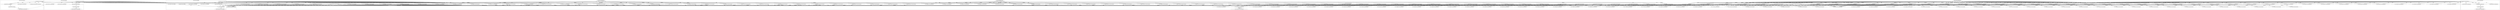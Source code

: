 digraph G {
	"1_fwatchdog#ServerID_76c96688d7-5sj98"->"10.1.80.1:35430#ServerID_OuterContainerID"[ label="RESPONSE" ];
	"10.1.80.1:41588#ServerID_OuterContainerID"->"1_fwatchdog#ServerID_6dcbcc88d5-mmq29"[ label="GET" ];
	"10.1.80.1:35430#ServerID_OuterContainerID"->"1_fwatchdog#ServerID_76c96688d7-5sj98"[ label="GET" ];
	"10.1.80.1:35432#ServerID_OuterContainerID"->"1_fwatchdog#ServerID_76c96688d7-5sj98"[ label="GET" ];
	"10.1.80.1:41586#ServerID_OuterContainerID"->"1_fwatchdog#ServerID_6dcbcc88d5-mmq29"[ label="GET" ];
	"1_fwatchdog#ServerID_76c96688d7-5sj98"->"10.1.80.1:35432#ServerID_OuterContainerID"[ label="RESPONSE" ];
	"10.1.80.1:58692#ServerID_OuterContainerID"->"1_fwatchdog#ServerID_8665dd9487-8ztxg"[ label="GET" ];
	"10.1.80.1:58694#ServerID_OuterContainerID"->"1_fwatchdog#ServerID_8665dd9487-8ztxg"[ label="GET" ];
	"1_fwatchdog#ServerID_6dcbcc88d5-mmq29"->"10.1.80.1:41588#ServerID_OuterContainerID"[ label="RESPONSE" ];
	"1_fwatchdog#ServerID_6dcbcc88d5-mmq29"->"10.1.80.1:41586#ServerID_OuterContainerID"[ label="RESPONSE" ];
	"1_fwatchdog#ServerID_8665dd9487-8ztxg"->"10.1.80.1:58692#ServerID_OuterContainerID"[ label="RESPONSE" ];
	"1_fwatchdog#ServerID_8665dd9487-8ztxg"->"10.1.80.1:58694#ServerID_OuterContainerID"[ label="RESPONSE" ];
	"1_fwatchdog#ServerID_667d78fb58-w6kmc"->"10.1.80.1:54502#ServerID_OuterContainerID"[ label="RESPONSE" ];
	"10.1.80.1:54502#ServerID_OuterContainerID"->"1_fwatchdog#ServerID_667d78fb58-w6kmc"[ label="GET" ];
	"10.1.80.1:54500#ServerID_OuterContainerID"->"1_fwatchdog#ServerID_667d78fb58-w6kmc"[ label="GET" ];
	"1_fwatchdog#ServerID_667d78fb58-w6kmc"->"10.1.80.1:54500#ServerID_OuterContainerID"[ label="RESPONSE" ];
	"10.1.80.247:42148#ServerID_OuterContainerID"->"1_fwatchdog#ServerID_6dcbcc88d5-mmq29"[ label="POST" ];
	"10.1.80.247:42150#ServerID_OuterContainerID"->"1_fwatchdog#ServerID_6dcbcc88d5-mmq29"[ label="POST" ];
	"10.1.80.247:42152#ServerID_OuterContainerID"->"1_fwatchdog#ServerID_6dcbcc88d5-mmq29"[ label="POST" ];
	"10.1.80.247:42158#ServerID_OuterContainerID"->"1_fwatchdog#ServerID_6dcbcc88d5-mmq29"[ label="POST" ];
	"10.1.80.247:42164#ServerID_OuterContainerID"->"1_fwatchdog#ServerID_6dcbcc88d5-mmq29"[ label="POST" ];
	"10.1.80.1:35508#ServerID_OuterContainerID"->"1_fwatchdog#ServerID_76c96688d7-5sj98"[ label="GET" ];
	"10.1.80.247:42180#ServerID_OuterContainerID"->"1_fwatchdog#ServerID_6dcbcc88d5-mmq29"[ label="POST" ];
	"10.1.80.1:35506#ServerID_OuterContainerID"->"1_fwatchdog#ServerID_76c96688d7-5sj98"[ label="GET" ];
	"1_fwatchdog#ServerID_76c96688d7-5sj98"->"10.1.80.1:35508#ServerID_OuterContainerID"[ label="RESPONSE" ];
	"1_fwatchdog#ServerID_76c96688d7-5sj98"->"10.1.80.1:35506#ServerID_OuterContainerID"[ label="RESPONSE" ];
	"10.1.80.247:42192#ServerID_OuterContainerID"->"1_fwatchdog#ServerID_6dcbcc88d5-mmq29"[ label="POST" ];
	"10.1.80.1:41668#ServerID_OuterContainerID"->"1_fwatchdog#ServerID_6dcbcc88d5-mmq29"[ label="GET" ];
	"10.1.80.1:41666#ServerID_OuterContainerID"->"1_fwatchdog#ServerID_6dcbcc88d5-mmq29"[ label="GET" ];
	"10.1.80.1:58774#ServerID_OuterContainerID"->"1_fwatchdog#ServerID_8665dd9487-8ztxg"[ label="GET" ];
	"10.1.80.1:58772#ServerID_OuterContainerID"->"1_fwatchdog#ServerID_8665dd9487-8ztxg"[ label="GET" ];
	"1_fwatchdog#ServerID_8665dd9487-8ztxg"->"10.1.80.1:58774#ServerID_OuterContainerID"[ label="RESPONSE" ];
	"1_fwatchdog#ServerID_8665dd9487-8ztxg"->"10.1.80.1:58772#ServerID_OuterContainerID"[ label="RESPONSE" ];
	"1_fwatchdog#ServerID_6dcbcc88d5-mmq29"->"10.1.80.1:41668#ServerID_OuterContainerID"[ label="RESPONSE" ];
	"1_fwatchdog#ServerID_6dcbcc88d5-mmq29"->"10.1.80.1:41666#ServerID_OuterContainerID"[ label="RESPONSE" ];
	"10.1.80.247:42208#ServerID_OuterContainerID"->"1_fwatchdog#ServerID_6dcbcc88d5-mmq29"[ label="POST" ];
	"10.1.80.247:42220#ServerID_OuterContainerID"->"1_fwatchdog#ServerID_6dcbcc88d5-mmq29"[ label="POST" ];
	"10.1.80.247:42230#ServerID_OuterContainerID"->"1_fwatchdog#ServerID_6dcbcc88d5-mmq29"[ label="POST" ];
	"10.1.80.247:42240#ServerID_OuterContainerID"->"1_fwatchdog#ServerID_6dcbcc88d5-mmq29"[ label="POST" ];
	"10.1.80.247:42250#ServerID_OuterContainerID"->"1_fwatchdog#ServerID_6dcbcc88d5-mmq29"[ label="POST" ];
	"10.1.80.247:42260#ServerID_OuterContainerID"->"1_fwatchdog#ServerID_6dcbcc88d5-mmq29"[ label="POST" ];
	"10.1.80.247:42270#ServerID_OuterContainerID"->"1_fwatchdog#ServerID_6dcbcc88d5-mmq29"[ label="POST" ];
	"10.1.80.247:42280#ServerID_OuterContainerID"->"1_fwatchdog#ServerID_6dcbcc88d5-mmq29"[ label="POST" ];
	"10.1.80.247:42290#ServerID_OuterContainerID"->"1_fwatchdog#ServerID_6dcbcc88d5-mmq29"[ label="POST" ];
	"10.1.80.247:42300#ServerID_OuterContainerID"->"1_fwatchdog#ServerID_6dcbcc88d5-mmq29"[ label="POST" ];
	"10.1.80.1:54682#ServerID_OuterContainerID"->"1_fwatchdog#ServerID_667d78fb58-w6kmc"[ label="GET" ];
	"10.1.80.1:54680#ServerID_OuterContainerID"->"1_fwatchdog#ServerID_667d78fb58-w6kmc"[ label="GET" ];
	"1_fwatchdog#ServerID_667d78fb58-w6kmc"->"10.1.80.1:54682#ServerID_OuterContainerID"[ label="RESPONSE" ];
	"1_fwatchdog#ServerID_667d78fb58-w6kmc"->"10.1.80.1:54680#ServerID_OuterContainerID"[ label="RESPONSE" ];
	"10.1.80.247:42314#ServerID_OuterContainerID"->"1_fwatchdog#ServerID_6dcbcc88d5-mmq29"[ label="POST" ];
	"10.1.80.247:42324#ServerID_OuterContainerID"->"1_fwatchdog#ServerID_6dcbcc88d5-mmq29"[ label="POST" ];
	"10.1.80.247:42334#ServerID_OuterContainerID"->"1_fwatchdog#ServerID_6dcbcc88d5-mmq29"[ label="POST" ];
	"1_fwatchdog#ServerID_6dcbcc88d5-mmq29"->"gateway:8080#ServerID_OuterContainerID"[ label="POST" ];
	"1_fwatchdog#ServerID_6dcbcc88d5-mmq29"->"10.1.80.247:8080#ServerID_OuterContainerID"[ label="POST" ];
	"10.1.80.247:51294#ServerID_OuterContainerID"->"1_fwatchdog#ServerID_667d78fb58-w6kmc"[ label="POST" ];
	"1_fwatchdog#ServerID_6dcbcc88d5-mmq29"->"gateway:8080#ServerID_OuterContainerID"[ label="POST" ];
	"1_fwatchdog#ServerID_6dcbcc88d5-mmq29"->"10.1.80.247:8080#ServerID_OuterContainerID"[ label="POST" ];
	"10.1.80.1:35404#ServerID_OuterContainerID"->"1_fwatchdog#ServerID_4451aee8bc70"[ label="read" ];
	"10.1.80.247:51300#ServerID_OuterContainerID"->"1_fwatchdog#ServerID_667d78fb58-w6kmc"[ label="POST" ];
	"10.1.80.1:35402#ServerID_OuterContainerID"->"1_fwatchdog#ServerID_4451aee8bc70"[ label="read" ];
	"1_fwatchdog#ServerID_4451aee8bc70"->"10.1.80.1:35404#ServerID_OuterContainerID"[ label="write" ];
	"1_fwatchdog#ServerID_4451aee8bc70"->"10.1.80.1:35402#ServerID_OuterContainerID"[ label="write" ];
	"10.1.80.1:41560#ServerID_OuterContainerID"->"1_fwatchdog#ServerID_b10d4e8ff34a"[ label="read" ];
	"10.1.80.1:41562#ServerID_OuterContainerID"->"1_fwatchdog#ServerID_b10d4e8ff34a"[ label="read" ];
	"1_fwatchdog#ServerID_b10d4e8ff34a"->"10.1.80.1:41562#ServerID_OuterContainerID"[ label="write" ];
	"1_fwatchdog#ServerID_6dcbcc88d5-mmq29"->"gateway:8080#ServerID_OuterContainerID"[ label="POST" ];
	"1_fwatchdog#ServerID_6dcbcc88d5-mmq29"->"10.1.80.247:8080#ServerID_OuterContainerID"[ label="POST" ];
	"10.1.80.247:51308#ServerID_OuterContainerID"->"1_fwatchdog#ServerID_667d78fb58-w6kmc"[ label="POST" ];
	"1_fwatchdog#ServerID_6dcbcc88d5-mmq29"->"gateway:8080#ServerID_OuterContainerID"[ label="POST" ];
	"1_fwatchdog#ServerID_6dcbcc88d5-mmq29"->"10.1.80.247:8080#ServerID_OuterContainerID"[ label="POST" ];
	"10.1.80.247:42400#ServerID_OuterContainerID"->"1_fwatchdog#ServerID_6dcbcc88d5-mmq29"[ label="POST" ];
	"10.1.80.247:51320#ServerID_OuterContainerID"->"1_fwatchdog#ServerID_667d78fb58-w6kmc"[ label="POST" ];
	"1_fwatchdog#ServerID_6dcbcc88d5-mmq29"->"gateway:8080#ServerID_OuterContainerID"[ label="POST" ];
	"1_fwatchdog#ServerID_6dcbcc88d5-mmq29"->"10.1.80.247:8080#ServerID_OuterContainerID"[ label="POST" ];
	"10.1.80.247:51326#ServerID_OuterContainerID"->"1_fwatchdog#ServerID_667d78fb58-w6kmc"[ label="POST" ];
	"1_fwatchdog#ServerID_6dcbcc88d5-mmq29"->"gateway:8080#ServerID_OuterContainerID"[ label="POST" ];
	"1_fwatchdog#ServerID_6dcbcc88d5-mmq29"->"10.1.80.247:8080#ServerID_OuterContainerID"[ label="POST" ];
	"10.1.80.247:51334#ServerID_OuterContainerID"->"1_fwatchdog#ServerID_667d78fb58-w6kmc"[ label="POST" ];
	"1_fwatchdog#ServerID_6dcbcc88d5-mmq29"->"gateway:8080#ServerID_OuterContainerID"[ label="POST" ];
	"1_fwatchdog#ServerID_6dcbcc88d5-mmq29"->"10.1.80.247:8080#ServerID_OuterContainerID"[ label="POST" ];
	"10.1.80.247:51340#ServerID_OuterContainerID"->"1_fwatchdog#ServerID_667d78fb58-w6kmc"[ label="POST" ];
	"1_fwatchdog#ServerID_6dcbcc88d5-mmq29"->"gateway:8080#ServerID_OuterContainerID"[ label="POST" ];
	"1_fwatchdog#ServerID_6dcbcc88d5-mmq29"->"10.1.80.247:8080#ServerID_OuterContainerID"[ label="POST" ];
	"1_fwatchdog#ServerID_b10d4e8ff34a"->"10.1.80.1:41560#ServerID_OuterContainerID"[ label="write" ];
	"10.1.80.247:51346#ServerID_OuterContainerID"->"1_fwatchdog#ServerID_667d78fb58-w6kmc"[ label="POST" ];
	"1_fwatchdog#ServerID_6dcbcc88d5-mmq29"->"gateway:8080#ServerID_OuterContainerID"[ label="POST" ];
	"1_fwatchdog#ServerID_6dcbcc88d5-mmq29"->"10.1.80.247:8080#ServerID_OuterContainerID"[ label="POST" ];
	"10.1.80.247:51354#ServerID_OuterContainerID"->"1_fwatchdog#ServerID_667d78fb58-w6kmc"[ label="POST" ];
	"1_fwatchdog#ServerID_6dcbcc88d5-mmq29"->"gateway:8080#ServerID_OuterContainerID"[ label="POST" ];
	"1_fwatchdog#ServerID_6dcbcc88d5-mmq29"->"10.1.80.247:8080#ServerID_OuterContainerID"[ label="POST" ];
	"10.1.80.247:51362#ServerID_OuterContainerID"->"1_fwatchdog#ServerID_667d78fb58-w6kmc"[ label="POST" ];
	"1_fwatchdog#ServerID_6dcbcc88d5-mmq29"->"gateway:8080#ServerID_OuterContainerID"[ label="POST" ];
	"1_fwatchdog#ServerID_6dcbcc88d5-mmq29"->"10.1.80.247:8080#ServerID_OuterContainerID"[ label="POST" ];
	"10.1.80.247:51368#ServerID_OuterContainerID"->"1_fwatchdog#ServerID_667d78fb58-w6kmc"[ label="POST" ];
	"1_fwatchdog#ServerID_6dcbcc88d5-mmq29"->"gateway:8080#ServerID_OuterContainerID"[ label="POST" ];
	"1_fwatchdog#ServerID_6dcbcc88d5-mmq29"->"10.1.80.247:8080#ServerID_OuterContainerID"[ label="POST" ];
	"10.1.80.247:51378#ServerID_OuterContainerID"->"1_fwatchdog#ServerID_667d78fb58-w6kmc"[ label="POST" ];
	"1_fwatchdog#ServerID_6dcbcc88d5-mmq29"->"gateway:8080#ServerID_OuterContainerID"[ label="POST" ];
	"10.1.80.247:51384#ServerID_OuterContainerID"->"1_fwatchdog#ServerID_667d78fb58-w6kmc"[ label="POST" ];
	"1_fwatchdog#ServerID_6dcbcc88d5-mmq29"->"gateway:8080#ServerID_OuterContainerID"[ label="POST" ];
	"1_fwatchdog#ServerID_6dcbcc88d5-mmq29"->"10.1.80.247:8080#ServerID_OuterContainerID"[ label="POST" ];
	"1_fwatchdog#ServerID_6dcbcc88d5-mmq29"->"10.1.80.247:8080#ServerID_OuterContainerID"[ label="POST" ];
	"10.1.80.247:51390#ServerID_OuterContainerID"->"1_fwatchdog#ServerID_667d78fb58-w6kmc"[ label="POST" ];
	"1_fwatchdog#ServerID_6dcbcc88d5-mmq29"->"gateway:8080#ServerID_OuterContainerID"[ label="POST" ];
	"1_fwatchdog#ServerID_6dcbcc88d5-mmq29"->"10.1.80.247:8080#ServerID_OuterContainerID"[ label="POST" ];
	"10.1.80.247:51398#ServerID_OuterContainerID"->"1_fwatchdog#ServerID_667d78fb58-w6kmc"[ label="POST" ];
	"1_fwatchdog#ServerID_6dcbcc88d5-mmq29"->"gateway:8080#ServerID_OuterContainerID"[ label="POST" ];
	"1_fwatchdog#ServerID_6dcbcc88d5-mmq29"->"10.1.80.247:8080#ServerID_OuterContainerID"[ label="POST" ];
	"10.1.80.247:51406#ServerID_OuterContainerID"->"1_fwatchdog#ServerID_667d78fb58-w6kmc"[ label="POST" ];
	"1_fwatchdog#ServerID_6dcbcc88d5-mmq29"->"gateway:8080#ServerID_OuterContainerID"[ label="POST" ];
	"1_fwatchdog#ServerID_6dcbcc88d5-mmq29"->"10.1.80.247:8080#ServerID_OuterContainerID"[ label="POST" ];
	"10.1.80.247:51412#ServerID_OuterContainerID"->"1_fwatchdog#ServerID_667d78fb58-w6kmc"[ label="POST" ];
	"1_fwatchdog#ServerID_6dcbcc88d5-mmq29"->"gateway:8080#ServerID_OuterContainerID"[ label="POST" ];
	"1_fwatchdog#ServerID_6dcbcc88d5-mmq29"->"10.1.80.247:8080#ServerID_OuterContainerID"[ label="POST" ];
	"1_fwatchdog#ServerID_6dcbcc88d5-mmq29"->"gateway:8080#ServerID_OuterContainerID"[ label="POST" ];
	"1_fwatchdog#ServerID_6dcbcc88d5-mmq29"->"10.1.80.247:8080#ServerID_OuterContainerID"[ label="POST" ];
	"1_fwatchdog#ServerID_6dcbcc88d5-mmq29"->"gateway:8080#ServerID_OuterContainerID"[ label="POST" ];
	"1_fwatchdog#ServerID_6dcbcc88d5-mmq29"->"10.1.80.247:8080#ServerID_OuterContainerID"[ label="POST" ];
	"10.1.80.247:42528#ServerID_OuterContainerID"->"1_fwatchdog#ServerID_6dcbcc88d5-mmq29"[ label="POST" ];
	"10.1.80.247:51448#ServerID_OuterContainerID"->"1_fwatchdog#ServerID_667d78fb58-w6kmc"[ label="POST" ];
	"10.1.80.247:42536#ServerID_OuterContainerID"->"1_fwatchdog#ServerID_6dcbcc88d5-mmq29"[ label="POST" ];
	"10.1.80.1:58660#ServerID_OuterContainerID"->"1_fwatchdog#ServerID_b81a51f66a3b"[ label="read" ];
	"10.1.80.247:51446#ServerID_OuterContainerID"->"1_fwatchdog#ServerID_667d78fb58-w6kmc"[ label="POST" ];
	"10.1.80.247:51444#ServerID_OuterContainerID"->"1_fwatchdog#ServerID_667d78fb58-w6kmc"[ label="POST" ];
	"10.1.80.247:42548#ServerID_OuterContainerID"->"1_fwatchdog#ServerID_6dcbcc88d5-mmq29"[ label="POST" ];
	"10.1.80.247:42566#ServerID_OuterContainerID"->"1_fwatchdog#ServerID_6dcbcc88d5-mmq29"[ label="POST" ];
	"10.1.80.247:42590#ServerID_OuterContainerID"->"1_fwatchdog#ServerID_6dcbcc88d5-mmq29"[ label="POST" ];
	"1_fwatchdog#ServerID_667d78fb58-w6kmc"->"10.1.80.247:51294#ServerID_OuterContainerID"[ label="RESPONSE" ];
	"10.1.80.247:8080#ServerID_OuterContainerID"->"1_fwatchdog#ServerID_6dcbcc88d5-mmq29"[ label="RESPONSE" ];
	"gateway:8080#ServerID_OuterContainerID"->"1_fwatchdog#ServerID_6dcbcc88d5-mmq29"[ label="RESPONSE" ];
	"1_fwatchdog#ServerID_667d78fb58-w6kmc"->"10.1.80.247:51300#ServerID_OuterContainerID"[ label="RESPONSE" ];
	"10.1.80.247:8080#ServerID_OuterContainerID"->"1_fwatchdog#ServerID_6dcbcc88d5-mmq29"[ label="RESPONSE" ];
	"10.1.80.1:58658#ServerID_OuterContainerID"->"1_fwatchdog#ServerID_b81a51f66a3b"[ label="read" ];
	"gateway:8080#ServerID_OuterContainerID"->"1_fwatchdog#ServerID_6dcbcc88d5-mmq29"[ label="RESPONSE" ];
	"10.1.80.247:42600#ServerID_OuterContainerID"->"1_fwatchdog#ServerID_6dcbcc88d5-mmq29"[ label="POST" ];
	"1_fwatchdog#ServerID_667d78fb58-w6kmc"->"10.1.80.247:51320#ServerID_OuterContainerID"[ label="RESPONSE" ];
	"10.1.80.247:8080#ServerID_OuterContainerID"->"1_fwatchdog#ServerID_6dcbcc88d5-mmq29"[ label="RESPONSE" ];
	"gateway:8080#ServerID_OuterContainerID"->"1_fwatchdog#ServerID_6dcbcc88d5-mmq29"[ label="RESPONSE" ];
	"10.1.80.247:42608#ServerID_OuterContainerID"->"1_fwatchdog#ServerID_6dcbcc88d5-mmq29"[ label="POST" ];
	"1_fwatchdog#ServerID_667d78fb58-w6kmc"->"10.1.80.247:51326#ServerID_OuterContainerID"[ label="RESPONSE" ];
	"10.1.80.247:8080#ServerID_OuterContainerID"->"1_fwatchdog#ServerID_6dcbcc88d5-mmq29"[ label="RESPONSE" ];
	"gateway:8080#ServerID_OuterContainerID"->"1_fwatchdog#ServerID_6dcbcc88d5-mmq29"[ label="RESPONSE" ];
	"10.1.80.247:42614#ServerID_OuterContainerID"->"1_fwatchdog#ServerID_6dcbcc88d5-mmq29"[ label="POST" ];
	"1_fwatchdog#ServerID_667d78fb58-w6kmc"->"10.1.80.247:51362#ServerID_OuterContainerID"[ label="RESPONSE" ];
	"10.1.80.247:8080#ServerID_OuterContainerID"->"1_fwatchdog#ServerID_6dcbcc88d5-mmq29"[ label="RESPONSE" ];
	"gateway:8080#ServerID_OuterContainerID"->"1_fwatchdog#ServerID_6dcbcc88d5-mmq29"[ label="RESPONSE" ];
	"1_fwatchdog#ServerID_6dcbcc88d5-mmq29"->"10.1.80.247:42148#ServerID_OuterContainerID"[ label="RESPONSE" ];
	"1_fwatchdog#ServerID_b81a51f66a3b"->"10.1.80.1:58660#ServerID_OuterContainerID"[ label="write" ];
	"1_fwatchdog#ServerID_667d78fb58-w6kmc"->"10.1.80.247:51334#ServerID_OuterContainerID"[ label="RESPONSE" ];
	"10.1.80.247:42148#ServerID_OuterContainerID"->"1_fwatchdog#ServerID_6dcbcc88d5-mmq29"[ label="POST" ];
	"10.1.80.247:8080#ServerID_OuterContainerID"->"1_fwatchdog#ServerID_6dcbcc88d5-mmq29"[ label="RESPONSE" ];
	"gateway:8080#ServerID_OuterContainerID"->"1_fwatchdog#ServerID_6dcbcc88d5-mmq29"[ label="RESPONSE" ];
	"1_fwatchdog#ServerID_667d78fb58-w6kmc"->"10.1.80.247:51308#ServerID_OuterContainerID"[ label="RESPONSE" ];
	"1_fwatchdog#ServerID_b81a51f66a3b"->"10.1.80.1:58658#ServerID_OuterContainerID"[ label="write" ];
	"10.1.80.247:8080#ServerID_OuterContainerID"->"1_fwatchdog#ServerID_6dcbcc88d5-mmq29"[ label="RESPONSE" ];
	"gateway:8080#ServerID_OuterContainerID"->"1_fwatchdog#ServerID_6dcbcc88d5-mmq29"[ label="RESPONSE" ];
	"1_fwatchdog#ServerID_667d78fb58-w6kmc"->"10.1.80.247:51340#ServerID_OuterContainerID"[ label="RESPONSE" ];
	"10.1.80.247:8080#ServerID_OuterContainerID"->"1_fwatchdog#ServerID_6dcbcc88d5-mmq29"[ label="RESPONSE" ];
	"gateway:8080#ServerID_OuterContainerID"->"1_fwatchdog#ServerID_6dcbcc88d5-mmq29"[ label="RESPONSE" ];
	"1_fwatchdog#ServerID_6dcbcc88d5-mmq29"->"gateway:8080#ServerID_OuterContainerID"[ label="POST" ];
	"1_fwatchdog#ServerID_6dcbcc88d5-mmq29"->"10.1.80.247:8080#ServerID_OuterContainerID"[ label="POST" ];
	"1_fwatchdog#ServerID_6dcbcc88d5-mmq29"->"10.1.80.247:42164#ServerID_OuterContainerID"[ label="RESPONSE" ];
	"1_fwatchdog#ServerID_6dcbcc88d5-mmq29"->"10.1.80.247:42158#ServerID_OuterContainerID"[ label="RESPONSE" ];
	"1_fwatchdog#ServerID_6dcbcc88d5-mmq29"->"10.1.80.247:42180#ServerID_OuterContainerID"[ label="RESPONSE" ];
	"10.1.80.247:51340#ServerID_OuterContainerID"->"1_fwatchdog#ServerID_667d78fb58-w6kmc"[ label="POST" ];
	"1_fwatchdog#ServerID_6dcbcc88d5-mmq29"->"10.1.80.247:42230#ServerID_OuterContainerID"[ label="RESPONSE" ];
	"10.1.80.247:42180#ServerID_OuterContainerID"->"1_fwatchdog#ServerID_6dcbcc88d5-mmq29"[ label="POST" ];
	"1_fwatchdog#ServerID_6dcbcc88d5-mmq29"->"gateway:8080#ServerID_OuterContainerID"[ label="POST" ];
	"1_fwatchdog#ServerID_6dcbcc88d5-mmq29"->"10.1.80.247:8080#ServerID_OuterContainerID"[ label="POST" ];
	"1_fwatchdog#ServerID_6dcbcc88d5-mmq29"->"gateway:8080#ServerID_OuterContainerID"[ label="POST" ];
	"1_fwatchdog#ServerID_6dcbcc88d5-mmq29"->"10.1.80.247:8080#ServerID_OuterContainerID"[ label="POST" ];
	"1_fwatchdog#ServerID_6dcbcc88d5-mmq29"->"gateway:8080#ServerID_OuterContainerID"[ label="POST" ];
	"10.1.80.1:54469#ServerID_OuterContainerID"->"1_fwatchdog#ServerID_ef03aa1de3fe"[ label="read" ];
	"1_fwatchdog#ServerID_6dcbcc88d5-mmq29"->"10.1.80.247:8080#ServerID_OuterContainerID"[ label="POST" ];
	"1_fwatchdog#ServerID_6dcbcc88d5-mmq29"->"gateway:8080#ServerID_OuterContainerID"[ label="POST" ];
	"1_fwatchdog#ServerID_6dcbcc88d5-mmq29"->"10.1.80.247:8080#ServerID_OuterContainerID"[ label="POST" ];
	"1_fwatchdog#ServerID_6dcbcc88d5-mmq29"->"10.1.80.247:42152#ServerID_OuterContainerID"[ label="RESPONSE" ];
	"1_fwatchdog#ServerID_6dcbcc88d5-mmq29"->"10.1.80.247:42150#ServerID_OuterContainerID"[ label="RESPONSE" ];
	"1_fwatchdog#ServerID_6dcbcc88d5-mmq29"->"10.1.80.247:42192#ServerID_OuterContainerID"[ label="RESPONSE" ];
	"10.1.80.1:54468#ServerID_OuterContainerID"->"1_fwatchdog#ServerID_ef03aa1de3fe"[ label="read" ];
	"10.1.80.247:42192#ServerID_OuterContainerID"->"1_fwatchdog#ServerID_6dcbcc88d5-mmq29"[ label="POST" ];
	"10.1.80.247:51308#ServerID_OuterContainerID"->"1_fwatchdog#ServerID_667d78fb58-w6kmc"[ label="POST" ];
	"10.1.80.247:51334#ServerID_OuterContainerID"->"1_fwatchdog#ServerID_667d78fb58-w6kmc"[ label="POST" ];
	"10.1.80.247:51362#ServerID_OuterContainerID"->"1_fwatchdog#ServerID_667d78fb58-w6kmc"[ label="POST" ];
	"10.1.80.247:51326#ServerID_OuterContainerID"->"1_fwatchdog#ServerID_667d78fb58-w6kmc"[ label="POST" ];
	"10.1.80.247:42150#ServerID_OuterContainerID"->"1_fwatchdog#ServerID_6dcbcc88d5-mmq29"[ label="POST" ];
	"1_fwatchdog#ServerID_ef03aa1de3fe"->"10.1.80.1:54469#ServerID_OuterContainerID"[ label="write" ];
	"10.1.80.247:42152#ServerID_OuterContainerID"->"1_fwatchdog#ServerID_6dcbcc88d5-mmq29"[ label="POST" ];
	"1_fwatchdog#ServerID_667d78fb58-w6kmc"->"10.1.80.247:51346#ServerID_OuterContainerID"[ label="RESPONSE" ];
	"10.1.80.247:8080#ServerID_OuterContainerID"->"1_fwatchdog#ServerID_6dcbcc88d5-mmq29"[ label="RESPONSE" ];
	"1_fwatchdog#ServerID_ef03aa1de3fe"->"10.1.80.1:54468#ServerID_OuterContainerID"[ label="write" ];
	"gateway:8080#ServerID_OuterContainerID"->"1_fwatchdog#ServerID_6dcbcc88d5-mmq29"[ label="RESPONSE" ];
	"10.1.80.247:42230#ServerID_OuterContainerID"->"1_fwatchdog#ServerID_6dcbcc88d5-mmq29"[ label="POST" ];
	"1_fwatchdog#ServerID_667d78fb58-w6kmc"->"10.1.80.247:51354#ServerID_OuterContainerID"[ label="RESPONSE" ];
	"10.1.80.247:8080#ServerID_OuterContainerID"->"1_fwatchdog#ServerID_6dcbcc88d5-mmq29"[ label="RESPONSE" ];
	"gateway:8080#ServerID_OuterContainerID"->"1_fwatchdog#ServerID_6dcbcc88d5-mmq29"[ label="RESPONSE" ];
	"1_fwatchdog#ServerID_667d78fb58-w6kmc"->"10.1.80.247:51406#ServerID_OuterContainerID"[ label="RESPONSE" ];
	"10.1.80.247:8080#ServerID_OuterContainerID"->"1_fwatchdog#ServerID_6dcbcc88d5-mmq29"[ label="RESPONSE" ];
	"gateway:8080#ServerID_OuterContainerID"->"1_fwatchdog#ServerID_6dcbcc88d5-mmq29"[ label="RESPONSE" ];
	"1_fwatchdog#ServerID_667d78fb58-w6kmc"->"10.1.80.247:51412#ServerID_OuterContainerID"[ label="RESPONSE" ];
	"10.1.80.247:8080#ServerID_OuterContainerID"->"1_fwatchdog#ServerID_6dcbcc88d5-mmq29"[ label="RESPONSE" ];
	"gateway:8080#ServerID_OuterContainerID"->"1_fwatchdog#ServerID_6dcbcc88d5-mmq29"[ label="RESPONSE" ];
	"10.1.80.247:42164#ServerID_OuterContainerID"->"1_fwatchdog#ServerID_6dcbcc88d5-mmq29"[ label="POST" ];
	"1_fwatchdog#ServerID_6dcbcc88d5-mmq29"->"gateway:8080#ServerID_OuterContainerID"[ label="POST" ];
	"1_fwatchdog#ServerID_6dcbcc88d5-mmq29"->"10.1.80.247:8080#ServerID_OuterContainerID"[ label="POST" ];
	"10.1.80.247:51412#ServerID_OuterContainerID"->"1_fwatchdog#ServerID_667d78fb58-w6kmc"[ label="POST" ];
	"10.1.80.247:42678#ServerID_OuterContainerID"->"1_fwatchdog#ServerID_6dcbcc88d5-mmq29"[ label="POST" ];
	"1_fwatchdog#ServerID_667d78fb58-w6kmc"->"10.1.80.247:51444#ServerID_OuterContainerID"[ label="RESPONSE" ];
	"10.1.80.1:35432#ServerID_OuterContainerID"->"1_fwatchdog#ServerID_4451aee8bc70"[ label="read" ];
	"10.1.80.247:8080#ServerID_OuterContainerID"->"1_fwatchdog#ServerID_6dcbcc88d5-mmq29"[ label="RESPONSE" ];
	"gateway:8080#ServerID_OuterContainerID"->"1_fwatchdog#ServerID_6dcbcc88d5-mmq29"[ label="RESPONSE" ];
	"10.1.80.247:42684#ServerID_OuterContainerID"->"1_fwatchdog#ServerID_6dcbcc88d5-mmq29"[ label="POST" ];
	"1_fwatchdog#ServerID_667d78fb58-w6kmc"->"10.1.80.247:51368#ServerID_OuterContainerID"[ label="RESPONSE" ];
	"10.1.80.247:8080#ServerID_OuterContainerID"->"1_fwatchdog#ServerID_6dcbcc88d5-mmq29"[ label="RESPONSE" ];
	"gateway:8080#ServerID_OuterContainerID"->"1_fwatchdog#ServerID_6dcbcc88d5-mmq29"[ label="RESPONSE" ];
	"1_fwatchdog#ServerID_667d78fb58-w6kmc"->"10.1.80.247:51446#ServerID_OuterContainerID"[ label="RESPONSE" ];
	"10.1.80.247:42692#ServerID_OuterContainerID"->"1_fwatchdog#ServerID_6dcbcc88d5-mmq29"[ label="POST" ];
	"10.1.80.247:8080#ServerID_OuterContainerID"->"1_fwatchdog#ServerID_6dcbcc88d5-mmq29"[ label="RESPONSE" ];
	"gateway:8080#ServerID_OuterContainerID"->"1_fwatchdog#ServerID_6dcbcc88d5-mmq29"[ label="RESPONSE" ];
	"1_fwatchdog#ServerID_6dcbcc88d5-mmq29"->"gateway:8080#ServerID_OuterContainerID"[ label="POST" ];
	"1_fwatchdog#ServerID_6dcbcc88d5-mmq29"->"10.1.80.247:8080#ServerID_OuterContainerID"[ label="POST" ];
	"10.1.80.1:35430#ServerID_OuterContainerID"->"1_fwatchdog#ServerID_4451aee8bc70"[ label="read" ];
	"1_fwatchdog#ServerID_6dcbcc88d5-mmq29"->"gateway:8080#ServerID_OuterContainerID"[ label="POST" ];
	"1_fwatchdog#ServerID_6dcbcc88d5-mmq29"->"10.1.80.247:8080#ServerID_OuterContainerID"[ label="POST" ];
	"10.1.80.247:51446#ServerID_OuterContainerID"->"1_fwatchdog#ServerID_667d78fb58-w6kmc"[ label="POST" ];
	"10.1.80.247:51368#ServerID_OuterContainerID"->"1_fwatchdog#ServerID_667d78fb58-w6kmc"[ label="POST" ];
	"10.1.80.247:42704#ServerID_OuterContainerID"->"1_fwatchdog#ServerID_6dcbcc88d5-mmq29"[ label="POST" ];
	"10.1.80.247:42712#ServerID_OuterContainerID"->"1_fwatchdog#ServerID_6dcbcc88d5-mmq29"[ label="POST" ];
	"1_fwatchdog#ServerID_667d78fb58-w6kmc"->"10.1.80.247:51384#ServerID_OuterContainerID"[ label="RESPONSE" ];
	"1_fwatchdog#ServerID_6dcbcc88d5-mmq29"->"10.1.80.247:42208#ServerID_OuterContainerID"[ label="RESPONSE" ];
	"10.1.80.247:8080#ServerID_OuterContainerID"->"1_fwatchdog#ServerID_6dcbcc88d5-mmq29"[ label="RESPONSE" ];
	"gateway:8080#ServerID_OuterContainerID"->"1_fwatchdog#ServerID_6dcbcc88d5-mmq29"[ label="RESPONSE" ];
	"1_fwatchdog#ServerID_4451aee8bc70"->"10.1.80.1:35430#ServerID_OuterContainerID"[ label="write" ];
	"1_fwatchdog#ServerID_6dcbcc88d5-mmq29"->"10.1.80.247:42220#ServerID_OuterContainerID"[ label="RESPONSE" ];
	"10.1.80.247:42220#ServerID_OuterContainerID"->"1_fwatchdog#ServerID_6dcbcc88d5-mmq29"[ label="POST" ];
	"1_fwatchdog#ServerID_667d78fb58-w6kmc"->"10.1.80.247:51378#ServerID_OuterContainerID"[ label="RESPONSE" ];
	"10.1.80.247:8080#ServerID_OuterContainerID"->"1_fwatchdog#ServerID_6dcbcc88d5-mmq29"[ label="RESPONSE" ];
	"gateway:8080#ServerID_OuterContainerID"->"1_fwatchdog#ServerID_6dcbcc88d5-mmq29"[ label="RESPONSE" ];
	"1_fwatchdog#ServerID_6dcbcc88d5-mmq29"->"10.1.80.247:42290#ServerID_OuterContainerID"[ label="RESPONSE" ];
	"10.1.80.247:42290#ServerID_OuterContainerID"->"1_fwatchdog#ServerID_6dcbcc88d5-mmq29"[ label="POST" ];
	"1_fwatchdog#ServerID_667d78fb58-w6kmc"->"10.1.80.247:51390#ServerID_OuterContainerID"[ label="RESPONSE" ];
	"1_fwatchdog#ServerID_4451aee8bc70"->"10.1.80.1:35432#ServerID_OuterContainerID"[ label="write" ];
	"10.1.80.247:8080#ServerID_OuterContainerID"->"1_fwatchdog#ServerID_6dcbcc88d5-mmq29"[ label="RESPONSE" ];
	"gateway:8080#ServerID_OuterContainerID"->"1_fwatchdog#ServerID_6dcbcc88d5-mmq29"[ label="RESPONSE" ];
	"1_fwatchdog#ServerID_6dcbcc88d5-mmq29"->"10.1.80.247:42300#ServerID_OuterContainerID"[ label="RESPONSE" ];
	"1_fwatchdog#ServerID_667d78fb58-w6kmc"->"10.1.80.247:51448#ServerID_OuterContainerID"[ label="RESPONSE" ];
	"10.1.80.247:8080#ServerID_OuterContainerID"->"1_fwatchdog#ServerID_6dcbcc88d5-mmq29"[ label="RESPONSE" ];
	"gateway:8080#ServerID_OuterContainerID"->"1_fwatchdog#ServerID_6dcbcc88d5-mmq29"[ label="RESPONSE" ];
	"10.1.80.247:42300#ServerID_OuterContainerID"->"1_fwatchdog#ServerID_6dcbcc88d5-mmq29"[ label="POST" ];
	"1_fwatchdog#ServerID_667d78fb58-w6kmc"->"10.1.80.247:51398#ServerID_OuterContainerID"[ label="RESPONSE" ];
	"10.1.80.247:8080#ServerID_OuterContainerID"->"1_fwatchdog#ServerID_6dcbcc88d5-mmq29"[ label="RESPONSE" ];
	"gateway:8080#ServerID_OuterContainerID"->"1_fwatchdog#ServerID_6dcbcc88d5-mmq29"[ label="RESPONSE" ];
	"1_fwatchdog#ServerID_667d78fb58-w6kmc"->"10.1.80.247:51362#ServerID_OuterContainerID"[ label="RESPONSE" ];
	"10.1.80.1:58692#ServerID_OuterContainerID"->"1_fwatchdog#ServerID_b81a51f66a3b"[ label="read" ];
	"10.1.80.247:8080#ServerID_OuterContainerID"->"1_fwatchdog#ServerID_6dcbcc88d5-mmq29"[ label="RESPONSE" ];
	"gateway:8080#ServerID_OuterContainerID"->"1_fwatchdog#ServerID_6dcbcc88d5-mmq29"[ label="RESPONSE" ];
	"10.1.80.247:42208#ServerID_OuterContainerID"->"1_fwatchdog#ServerID_6dcbcc88d5-mmq29"[ label="POST" ];
	"1_fwatchdog#ServerID_667d78fb58-w6kmc"->"10.1.80.247:51326#ServerID_OuterContainerID"[ label="RESPONSE" ];
	"10.1.80.247:8080#ServerID_OuterContainerID"->"1_fwatchdog#ServerID_6dcbcc88d5-mmq29"[ label="RESPONSE" ];
	"gateway:8080#ServerID_OuterContainerID"->"1_fwatchdog#ServerID_6dcbcc88d5-mmq29"[ label="RESPONSE" ];
	"1_fwatchdog#ServerID_667d78fb58-w6kmc"->"10.1.80.247:51412#ServerID_OuterContainerID"[ label="RESPONSE" ];
	"10.1.80.247:8080#ServerID_OuterContainerID"->"1_fwatchdog#ServerID_6dcbcc88d5-mmq29"[ label="RESPONSE" ];
	"gateway:8080#ServerID_OuterContainerID"->"1_fwatchdog#ServerID_6dcbcc88d5-mmq29"[ label="RESPONSE" ];
	"1_fwatchdog#ServerID_6dcbcc88d5-mmq29"->"gateway:8080#ServerID_OuterContainerID"[ label="POST" ];
	"1_fwatchdog#ServerID_6dcbcc88d5-mmq29"->"10.1.80.247:8080#ServerID_OuterContainerID"[ label="POST" ];
	"10.1.80.247:51412#ServerID_OuterContainerID"->"1_fwatchdog#ServerID_667d78fb58-w6kmc"[ label="POST" ];
	"1_fwatchdog#ServerID_6dcbcc88d5-mmq29"->"gateway:8080#ServerID_OuterContainerID"[ label="POST" ];
	"1_fwatchdog#ServerID_6dcbcc88d5-mmq29"->"10.1.80.247:8080#ServerID_OuterContainerID"[ label="POST" ];
	"10.1.80.247:51326#ServerID_OuterContainerID"->"1_fwatchdog#ServerID_667d78fb58-w6kmc"[ label="POST" ];
	"10.1.80.247:42752#ServerID_OuterContainerID"->"1_fwatchdog#ServerID_6dcbcc88d5-mmq29"[ label="POST" ];
	"1_fwatchdog#ServerID_667d78fb58-w6kmc"->"10.1.80.247:51446#ServerID_OuterContainerID"[ label="RESPONSE" ];
	"10.1.80.247:8080#ServerID_OuterContainerID"->"1_fwatchdog#ServerID_6dcbcc88d5-mmq29"[ label="RESPONSE" ];
	"10.1.80.1:41588#ServerID_OuterContainerID"->"1_fwatchdog#ServerID_b10d4e8ff34a"[ label="read" ];
	"gateway:8080#ServerID_OuterContainerID"->"1_fwatchdog#ServerID_6dcbcc88d5-mmq29"[ label="RESPONSE" ];
	"1_fwatchdog#ServerID_667d78fb58-w6kmc"->"10.1.80.247:51368#ServerID_OuterContainerID"[ label="RESPONSE" ];
	"10.1.80.247:8080#ServerID_OuterContainerID"->"1_fwatchdog#ServerID_6dcbcc88d5-mmq29"[ label="RESPONSE" ];
	"gateway:8080#ServerID_OuterContainerID"->"1_fwatchdog#ServerID_6dcbcc88d5-mmq29"[ label="RESPONSE" ];
	"1_fwatchdog#ServerID_667d78fb58-w6kmc"->"10.1.80.247:51340#ServerID_OuterContainerID"[ label="RESPONSE" ];
	"1_fwatchdog#ServerID_6dcbcc88d5-mmq29"->"10.1.80.247:42334#ServerID_OuterContainerID"[ label="RESPONSE" ];
	"10.1.80.247:8080#ServerID_OuterContainerID"->"1_fwatchdog#ServerID_6dcbcc88d5-mmq29"[ label="RESPONSE" ];
	"gateway:8080#ServerID_OuterContainerID"->"1_fwatchdog#ServerID_6dcbcc88d5-mmq29"[ label="RESPONSE" ];
	"1_fwatchdog#ServerID_b10d4e8ff34a"->"10.1.80.1:41588#ServerID_OuterContainerID"[ label="write" ];
	"1_fwatchdog#ServerID_6dcbcc88d5-mmq29"->"10.1.80.247:42240#ServerID_OuterContainerID"[ label="RESPONSE" ];
	"1_fwatchdog#ServerID_667d78fb58-w6kmc"->"10.1.80.247:51334#ServerID_OuterContainerID"[ label="RESPONSE" ];
	"1_fwatchdog#ServerID_6dcbcc88d5-mmq29"->"10.1.80.247:42314#ServerID_OuterContainerID"[ label="RESPONSE" ];
	"1_fwatchdog#ServerID_6dcbcc88d5-mmq29"->"10.1.80.247:42260#ServerID_OuterContainerID"[ label="RESPONSE" ];
	"1_fwatchdog#ServerID_6dcbcc88d5-mmq29"->"10.1.80.247:42250#ServerID_OuterContainerID"[ label="RESPONSE" ];
	"1_fwatchdog#ServerID_667d78fb58-w6kmc"->"10.1.80.247:51308#ServerID_OuterContainerID"[ label="RESPONSE" ];
	"10.1.80.247:8080#ServerID_OuterContainerID"->"1_fwatchdog#ServerID_6dcbcc88d5-mmq29"[ label="RESPONSE" ];
	"gateway:8080#ServerID_OuterContainerID"->"1_fwatchdog#ServerID_6dcbcc88d5-mmq29"[ label="RESPONSE" ];
	"10.1.80.247:8080#ServerID_OuterContainerID"->"1_fwatchdog#ServerID_6dcbcc88d5-mmq29"[ label="RESPONSE" ];
	"gateway:8080#ServerID_OuterContainerID"->"1_fwatchdog#ServerID_6dcbcc88d5-mmq29"[ label="RESPONSE" ];
	"1_fwatchdog#ServerID_667d78fb58-w6kmc"->"10.1.80.247:51412#ServerID_OuterContainerID"[ label="RESPONSE" ];
	"10.1.80.247:42314#ServerID_OuterContainerID"->"1_fwatchdog#ServerID_6dcbcc88d5-mmq29"[ label="POST" ];
	"10.1.80.247:8080#ServerID_OuterContainerID"->"1_fwatchdog#ServerID_6dcbcc88d5-mmq29"[ label="RESPONSE" ];
	"gateway:8080#ServerID_OuterContainerID"->"1_fwatchdog#ServerID_6dcbcc88d5-mmq29"[ label="RESPONSE" ];
	"1_fwatchdog#ServerID_667d78fb58-w6kmc"->"10.1.80.247:51326#ServerID_OuterContainerID"[ label="RESPONSE" ];
	"10.1.80.247:8080#ServerID_OuterContainerID"->"1_fwatchdog#ServerID_6dcbcc88d5-mmq29"[ label="RESPONSE" ];
	"gateway:8080#ServerID_OuterContainerID"->"1_fwatchdog#ServerID_6dcbcc88d5-mmq29"[ label="RESPONSE" ];
	"10.1.80.247:42250#ServerID_OuterContainerID"->"1_fwatchdog#ServerID_6dcbcc88d5-mmq29"[ label="POST" ];
	"1_fwatchdog#ServerID_6dcbcc88d5-mmq29"->"gateway:8080#ServerID_OuterContainerID"[ label="POST" ];
	"1_fwatchdog#ServerID_6dcbcc88d5-mmq29"->"10.1.80.247:8080#ServerID_OuterContainerID"[ label="POST" ];
	"10.1.80.247:51326#ServerID_OuterContainerID"->"1_fwatchdog#ServerID_667d78fb58-w6kmc"[ label="POST" ];
	"1_fwatchdog#ServerID_6dcbcc88d5-mmq29"->"gateway:8080#ServerID_OuterContainerID"[ label="POST" ];
	"1_fwatchdog#ServerID_6dcbcc88d5-mmq29"->"10.1.80.247:8080#ServerID_OuterContainerID"[ label="POST" ];
	"10.1.80.247:51412#ServerID_OuterContainerID"->"1_fwatchdog#ServerID_667d78fb58-w6kmc"[ label="POST" ];
	"1_fwatchdog#ServerID_6dcbcc88d5-mmq29"->"gateway:8080#ServerID_OuterContainerID"[ label="POST" ];
	"1_fwatchdog#ServerID_6dcbcc88d5-mmq29"->"10.1.80.247:8080#ServerID_OuterContainerID"[ label="POST" ];
	"10.1.80.247:38798#ServerID_OuterContainerID"->"1_fwatchdog#ServerID_8665dd9487-8ztxg"[ label="POST" ];
	"1_fwatchdog#ServerID_6dcbcc88d5-mmq29"->"10.1.80.247:8080#ServerID_OuterContainerID"[ label="POST" ];
	"1_fwatchdog#ServerID_6dcbcc88d5-mmq29"->"gateway:8080#ServerID_OuterContainerID"[ label="POST" ];
	"10.1.80.247:51334#ServerID_OuterContainerID"->"1_fwatchdog#ServerID_667d78fb58-w6kmc"[ label="POST" ];
	"1_fwatchdog#ServerID_6dcbcc88d5-mmq29"->"gateway:8080#ServerID_OuterContainerID"[ label="POST" ];
	"1_fwatchdog#ServerID_6dcbcc88d5-mmq29"->"10.1.80.247:8080#ServerID_OuterContainerID"[ label="POST" ];
	"10.1.80.247:51308#ServerID_OuterContainerID"->"1_fwatchdog#ServerID_667d78fb58-w6kmc"[ label="POST" ];
	"10.1.80.1:41586#ServerID_OuterContainerID"->"1_fwatchdog#ServerID_b10d4e8ff34a"[ label="read" ];
	"1_fwatchdog#ServerID_6dcbcc88d5-mmq29"->"gateway:8080#ServerID_OuterContainerID"[ label="POST" ];
	"1_fwatchdog#ServerID_6dcbcc88d5-mmq29"->"10.1.80.247:8080#ServerID_OuterContainerID"[ label="POST" ];
	"10.1.80.247:51340#ServerID_OuterContainerID"->"1_fwatchdog#ServerID_667d78fb58-w6kmc"[ label="POST" ];
	"10.1.80.247:42260#ServerID_OuterContainerID"->"1_fwatchdog#ServerID_6dcbcc88d5-mmq29"[ label="POST" ];
	"10.1.80.247:8080#ServerID_OuterContainerID"->"1_fwatchdog#ServerID_6dcbcc88d5-mmq29"[ label="RESPONSE" ];
	"1_fwatchdog#ServerID_667d78fb58-w6kmc"->"10.1.80.247:51308#ServerID_OuterContainerID"[ label="RESPONSE" ];
	"gateway:8080#ServerID_OuterContainerID"->"1_fwatchdog#ServerID_6dcbcc88d5-mmq29"[ label="RESPONSE" ];
	"1_fwatchdog#ServerID_667d78fb58-w6kmc"->"10.1.80.247:51412#ServerID_OuterContainerID"[ label="RESPONSE" ];
	"10.1.80.247:8080#ServerID_OuterContainerID"->"1_fwatchdog#ServerID_6dcbcc88d5-mmq29"[ label="RESPONSE" ];
	"gateway:8080#ServerID_OuterContainerID"->"1_fwatchdog#ServerID_6dcbcc88d5-mmq29"[ label="RESPONSE" ];
	"10.1.80.247:42240#ServerID_OuterContainerID"->"1_fwatchdog#ServerID_6dcbcc88d5-mmq29"[ label="POST" ];
	"1_fwatchdog#ServerID_667d78fb58-w6kmc"->"10.1.80.247:51340#ServerID_OuterContainerID"[ label="RESPONSE" ];
	"1_fwatchdog#ServerID_b10d4e8ff34a"->"10.1.80.1:41586#ServerID_OuterContainerID"[ label="write" ];
	"10.1.80.247:8080#ServerID_OuterContainerID"->"1_fwatchdog#ServerID_6dcbcc88d5-mmq29"[ label="RESPONSE" ];
	"gateway:8080#ServerID_OuterContainerID"->"1_fwatchdog#ServerID_6dcbcc88d5-mmq29"[ label="RESPONSE" ];
	"1_fwatchdog#ServerID_6dcbcc88d5-mmq29"->"10.1.80.247:42270#ServerID_OuterContainerID"[ label="RESPONSE" ];
	"1_fwatchdog#ServerID_6dcbcc88d5-mmq29"->"10.1.80.247:42324#ServerID_OuterContainerID"[ label="RESPONSE" ];
	"1_fwatchdog#ServerID_667d78fb58-w6kmc"->"10.1.80.247:51326#ServerID_OuterContainerID"[ label="RESPONSE" ];
	"10.1.80.247:8080#ServerID_OuterContainerID"->"1_fwatchdog#ServerID_6dcbcc88d5-mmq29"[ label="RESPONSE" ];
	"gateway:8080#ServerID_OuterContainerID"->"1_fwatchdog#ServerID_6dcbcc88d5-mmq29"[ label="RESPONSE" ];
	"1_fwatchdog#ServerID_6dcbcc88d5-mmq29"->"10.1.80.247:42280#ServerID_OuterContainerID"[ label="RESPONSE" ];
	"1_fwatchdog#ServerID_6dcbcc88d5-mmq29"->"10.1.80.247:42566#ServerID_OuterContainerID"[ label="RESPONSE" ];
	"1_fwatchdog#ServerID_6dcbcc88d5-mmq29"->"10.1.80.247:42548#ServerID_OuterContainerID"[ label="RESPONSE" ];
	"1_fwatchdog#ServerID_667d78fb58-w6kmc"->"10.1.80.247:51334#ServerID_OuterContainerID"[ label="RESPONSE" ];
	"10.1.80.247:8080#ServerID_OuterContainerID"->"1_fwatchdog#ServerID_6dcbcc88d5-mmq29"[ label="RESPONSE" ];
	"gateway:8080#ServerID_OuterContainerID"->"1_fwatchdog#ServerID_6dcbcc88d5-mmq29"[ label="RESPONSE" ];
	"1_fwatchdog#ServerID_6dcbcc88d5-mmq29"->"10.1.80.247:42590#ServerID_OuterContainerID"[ label="RESPONSE" ];
	"1_fwatchdog#ServerID_6dcbcc88d5-mmq29"->"10.1.80.247:42148#ServerID_OuterContainerID"[ label="RESPONSE" ];
	"1_fwatchdog#ServerID_6dcbcc88d5-mmq29"->"10.1.80.247:42180#ServerID_OuterContainerID"[ label="RESPONSE" ];
	"1_fwatchdog#ServerID_8665dd9487-8ztxg"->"10.1.80.247:38798#ServerID_OuterContainerID"[ label="RESPONSE" ];
	"10.1.80.247:8080#ServerID_OuterContainerID"->"1_fwatchdog#ServerID_6dcbcc88d5-mmq29"[ label="RESPONSE" ];
	"gateway:8080#ServerID_OuterContainerID"->"1_fwatchdog#ServerID_6dcbcc88d5-mmq29"[ label="RESPONSE" ];
	"1_fwatchdog#ServerID_6dcbcc88d5-mmq29"->"10.1.80.247:42400#ServerID_OuterContainerID"[ label="RESPONSE" ];
	"1_fwatchdog#ServerID_6dcbcc88d5-mmq29"->"gateway:8080#ServerID_OuterContainerID"[ label="POST" ];
	"1_fwatchdog#ServerID_6dcbcc88d5-mmq29"->"10.1.80.247:8080#ServerID_OuterContainerID"[ label="POST" ];
	"10.1.80.247:51334#ServerID_OuterContainerID"->"1_fwatchdog#ServerID_667d78fb58-w6kmc"[ label="POST" ];
	"1_fwatchdog#ServerID_6dcbcc88d5-mmq29"->"gateway:8080#ServerID_OuterContainerID"[ label="POST" ];
	"1_fwatchdog#ServerID_6dcbcc88d5-mmq29"->"10.1.80.247:8080#ServerID_OuterContainerID"[ label="POST" ];
	"10.1.80.1:58694#ServerID_OuterContainerID"->"1_fwatchdog#ServerID_b81a51f66a3b"[ label="read" ];
	"10.1.80.247:51326#ServerID_OuterContainerID"->"1_fwatchdog#ServerID_667d78fb58-w6kmc"[ label="POST" ];
	"1_fwatchdog#ServerID_667d78fb58-w6kmc"->"10.1.80.247:51326#ServerID_OuterContainerID"[ label="RESPONSE" ];
	"10.1.80.247:8080#ServerID_OuterContainerID"->"1_fwatchdog#ServerID_6dcbcc88d5-mmq29"[ label="RESPONSE" ];
	"gateway:8080#ServerID_OuterContainerID"->"1_fwatchdog#ServerID_6dcbcc88d5-mmq29"[ label="RESPONSE" ];
	"1_fwatchdog#ServerID_667d78fb58-w6kmc"->"10.1.80.247:51334#ServerID_OuterContainerID"[ label="RESPONSE" ];
	"10.1.80.247:8080#ServerID_OuterContainerID"->"1_fwatchdog#ServerID_6dcbcc88d5-mmq29"[ label="RESPONSE" ];
	"gateway:8080#ServerID_OuterContainerID"->"1_fwatchdog#ServerID_6dcbcc88d5-mmq29"[ label="RESPONSE" ];
	"1_fwatchdog#ServerID_6dcbcc88d5-mmq29"->"10.1.80.247:42608#ServerID_OuterContainerID"[ label="RESPONSE" ];
	"1_fwatchdog#ServerID_6dcbcc88d5-mmq29"->"10.1.80.247:42192#ServerID_OuterContainerID"[ label="RESPONSE" ];
	"1_fwatchdog#ServerID_6dcbcc88d5-mmq29"->"10.1.80.247:42152#ServerID_OuterContainerID"[ label="RESPONSE" ];
	"1_fwatchdog#ServerID_6dcbcc88d5-mmq29"->"10.1.80.247:42230#ServerID_OuterContainerID"[ label="RESPONSE" ];
	"1_fwatchdog#ServerID_b81a51f66a3b"->"10.1.80.1:58692#ServerID_OuterContainerID"[ label="write" ];
	"1_fwatchdog#ServerID_6dcbcc88d5-mmq29"->"10.1.80.247:42164#ServerID_OuterContainerID"[ label="RESPONSE" ];
	"1_fwatchdog#ServerID_6dcbcc88d5-mmq29"->"10.1.80.247:42528#ServerID_OuterContainerID"[ label="RESPONSE" ];
	"1_fwatchdog#ServerID_6dcbcc88d5-mmq29"->"10.1.80.247:42536#ServerID_OuterContainerID"[ label="RESPONSE" ];
	"1_fwatchdog#ServerID_6dcbcc88d5-mmq29"->"10.1.80.247:42600#ServerID_OuterContainerID"[ label="RESPONSE" ];
	"1_fwatchdog#ServerID_6dcbcc88d5-mmq29"->"10.1.80.247:42614#ServerID_OuterContainerID"[ label="RESPONSE" ];
	"1_fwatchdog#ServerID_6dcbcc88d5-mmq29"->"gateway:8080#ServerID_OuterContainerID"[ label="POST" ];
	"10.1.80.247:51334#ServerID_OuterContainerID"->"1_fwatchdog#ServerID_667d78fb58-w6kmc"[ label="POST" ];
	"1_fwatchdog#ServerID_6dcbcc88d5-mmq29"->"10.1.80.247:8080#ServerID_OuterContainerID"[ label="POST" ];
	"1_fwatchdog#ServerID_6dcbcc88d5-mmq29"->"gateway:8080#ServerID_OuterContainerID"[ label="POST" ];
	"1_fwatchdog#ServerID_6dcbcc88d5-mmq29"->"10.1.80.247:8080#ServerID_OuterContainerID"[ label="POST" ];
	"10.1.80.247:51326#ServerID_OuterContainerID"->"1_fwatchdog#ServerID_667d78fb58-w6kmc"[ label="POST" ];
	"1_fwatchdog#ServerID_6dcbcc88d5-mmq29"->"gateway:8080#ServerID_OuterContainerID"[ label="POST" ];
	"1_fwatchdog#ServerID_6dcbcc88d5-mmq29"->"10.1.80.247:8080#ServerID_OuterContainerID"[ label="POST" ];
	"10.1.80.247:51742#ServerID_OuterContainerID"->"1_fwatchdog#ServerID_667d78fb58-w6kmc"[ label="POST" ];
	"1_fwatchdog#ServerID_6dcbcc88d5-mmq29"->"gateway:8080#ServerID_OuterContainerID"[ label="POST" ];
	"1_fwatchdog#ServerID_6dcbcc88d5-mmq29"->"10.1.80.247:8080#ServerID_OuterContainerID"[ label="POST" ];
	"10.1.80.247:51746#ServerID_OuterContainerID"->"1_fwatchdog#ServerID_667d78fb58-w6kmc"[ label="POST" ];
	"1_fwatchdog#ServerID_6dcbcc88d5-mmq29"->"gateway:8080#ServerID_OuterContainerID"[ label="POST" ];
	"1_fwatchdog#ServerID_6dcbcc88d5-mmq29"->"10.1.80.247:8080#ServerID_OuterContainerID"[ label="POST" ];
	"10.1.80.247:51750#ServerID_OuterContainerID"->"1_fwatchdog#ServerID_667d78fb58-w6kmc"[ label="POST" ];
	"1_fwatchdog#ServerID_6dcbcc88d5-mmq29"->"gateway:8080#ServerID_OuterContainerID"[ label="POST" ];
	"1_fwatchdog#ServerID_6dcbcc88d5-mmq29"->"10.1.80.247:8080#ServerID_OuterContainerID"[ label="POST" ];
	"1_fwatchdog#ServerID_6dcbcc88d5-mmq29"->"gateway:8080#ServerID_OuterContainerID"[ label="POST" ];
	"1_fwatchdog#ServerID_6dcbcc88d5-mmq29"->"10.1.80.247:8080#ServerID_OuterContainerID"[ label="POST" ];
	"10.1.80.247:51756#ServerID_OuterContainerID"->"1_fwatchdog#ServerID_667d78fb58-w6kmc"[ label="POST" ];
	"10.1.80.247:51754#ServerID_OuterContainerID"->"1_fwatchdog#ServerID_667d78fb58-w6kmc"[ label="POST" ];
	"1_fwatchdog#ServerID_6dcbcc88d5-mmq29"->"10.1.80.247:42678#ServerID_OuterContainerID"[ label="RESPONSE" ];
	"1_fwatchdog#ServerID_6dcbcc88d5-mmq29"->"10.1.80.247:42220#ServerID_OuterContainerID"[ label="RESPONSE" ];
	"1_fwatchdog#ServerID_667d78fb58-w6kmc"->"10.1.80.247:51334#ServerID_OuterContainerID"[ label="RESPONSE" ];
	"10.1.80.247:8080#ServerID_OuterContainerID"->"1_fwatchdog#ServerID_6dcbcc88d5-mmq29"[ label="RESPONSE" ];
	"gateway:8080#ServerID_OuterContainerID"->"1_fwatchdog#ServerID_6dcbcc88d5-mmq29"[ label="RESPONSE" ];
	"1_fwatchdog#ServerID_6dcbcc88d5-mmq29"->"gateway:8080#ServerID_OuterContainerID"[ label="POST" ];
	"1_fwatchdog#ServerID_6dcbcc88d5-mmq29"->"10.1.80.247:8080#ServerID_OuterContainerID"[ label="POST" ];
	"10.1.80.247:51334#ServerID_OuterContainerID"->"1_fwatchdog#ServerID_667d78fb58-w6kmc"[ label="POST" ];
	"1_fwatchdog#ServerID_6dcbcc88d5-mmq29"->"gateway:8080#ServerID_OuterContainerID"[ label="POST" ];
	"1_fwatchdog#ServerID_6dcbcc88d5-mmq29"->"10.1.80.247:8080#ServerID_OuterContainerID"[ label="POST" ];
	"10.1.80.247:51764#ServerID_OuterContainerID"->"1_fwatchdog#ServerID_667d78fb58-w6kmc"[ label="POST" ];
	"1_fwatchdog#ServerID_6dcbcc88d5-mmq29"->"gateway:8080#ServerID_OuterContainerID"[ label="POST" ];
	"1_fwatchdog#ServerID_6dcbcc88d5-mmq29"->"10.1.80.247:8080#ServerID_OuterContainerID"[ label="POST" ];
	"10.1.80.247:51768#ServerID_OuterContainerID"->"1_fwatchdog#ServerID_667d78fb58-w6kmc"[ label="POST" ];
	"1_fwatchdog#ServerID_6dcbcc88d5-mmq29"->"gateway:8080#ServerID_OuterContainerID"[ label="POST" ];
	"1_fwatchdog#ServerID_6dcbcc88d5-mmq29"->"10.1.80.247:8080#ServerID_OuterContainerID"[ label="POST" ];
	"10.1.80.247:51774#ServerID_OuterContainerID"->"1_fwatchdog#ServerID_667d78fb58-w6kmc"[ label="POST" ];
	"1_fwatchdog#ServerID_6dcbcc88d5-mmq29"->"gateway:8080#ServerID_OuterContainerID"[ label="POST" ];
	"1_fwatchdog#ServerID_6dcbcc88d5-mmq29"->"10.1.80.247:8080#ServerID_OuterContainerID"[ label="POST" ];
	"10.1.80.247:51778#ServerID_OuterContainerID"->"1_fwatchdog#ServerID_667d78fb58-w6kmc"[ label="POST" ];
	"10.1.80.247:43784#ServerID_OuterContainerID"->"1_fwatchdog#ServerID_76c96688d7-5sj98"[ label="POST" ];
	"1_fwatchdog#ServerID_667d78fb58-w6kmc"->"10.1.80.247:51742#ServerID_OuterContainerID"[ label="RESPONSE" ];
	"10.1.80.247:8080#ServerID_OuterContainerID"->"1_fwatchdog#ServerID_6dcbcc88d5-mmq29"[ label="RESPONSE" ];
	"gateway:8080#ServerID_OuterContainerID"->"1_fwatchdog#ServerID_6dcbcc88d5-mmq29"[ label="RESPONSE" ];
	"1_fwatchdog#ServerID_6dcbcc88d5-mmq29"->"10.1.80.247:42290#ServerID_OuterContainerID"[ label="RESPONSE" ];
	"1_fwatchdog#ServerID_6dcbcc88d5-mmq29"->"10.1.80.247:42684#ServerID_OuterContainerID"[ label="RESPONSE" ];
	"1_fwatchdog#ServerID_667d78fb58-w6kmc"->"10.1.80.247:51750#ServerID_OuterContainerID"[ label="RESPONSE" ];
	"10.1.80.247:8080#ServerID_OuterContainerID"->"1_fwatchdog#ServerID_6dcbcc88d5-mmq29"[ label="RESPONSE" ];
	"gateway:8080#ServerID_OuterContainerID"->"1_fwatchdog#ServerID_6dcbcc88d5-mmq29"[ label="RESPONSE" ];
	"1_fwatchdog#ServerID_667d78fb58-w6kmc"->"10.1.80.247:51754#ServerID_OuterContainerID"[ label="RESPONSE" ];
	"10.1.80.247:8080#ServerID_OuterContainerID"->"1_fwatchdog#ServerID_6dcbcc88d5-mmq29"[ label="RESPONSE" ];
	"gateway:8080#ServerID_OuterContainerID"->"1_fwatchdog#ServerID_6dcbcc88d5-mmq29"[ label="RESPONSE" ];
	"1_fwatchdog#ServerID_6dcbcc88d5-mmq29"->"10.1.80.247:42704#ServerID_OuterContainerID"[ label="RESPONSE" ];
	"1_fwatchdog#ServerID_667d78fb58-w6kmc"->"10.1.80.247:51746#ServerID_OuterContainerID"[ label="RESPONSE" ];
	"10.1.80.247:8080#ServerID_OuterContainerID"->"1_fwatchdog#ServerID_6dcbcc88d5-mmq29"[ label="RESPONSE" ];
	"1_fwatchdog#ServerID_b81a51f66a3b"->"10.1.80.1:58694#ServerID_OuterContainerID"[ label="write" ];
	"gateway:8080#ServerID_OuterContainerID"->"1_fwatchdog#ServerID_6dcbcc88d5-mmq29"[ label="RESPONSE" ];
	"1_fwatchdog#ServerID_6dcbcc88d5-mmq29"->"10.1.80.247:42712#ServerID_OuterContainerID"[ label="RESPONSE" ];
	"1_fwatchdog#ServerID_667d78fb58-w6kmc"->"10.1.80.247:51756#ServerID_OuterContainerID"[ label="RESPONSE" ];
	"10.1.80.247:8080#ServerID_OuterContainerID"->"1_fwatchdog#ServerID_6dcbcc88d5-mmq29"[ label="RESPONSE" ];
	"gateway:8080#ServerID_OuterContainerID"->"1_fwatchdog#ServerID_6dcbcc88d5-mmq29"[ label="RESPONSE" ];
	"1_fwatchdog#ServerID_667d78fb58-w6kmc"->"10.1.80.247:51326#ServerID_OuterContainerID"[ label="RESPONSE" ];
	"10.1.80.247:8080#ServerID_OuterContainerID"->"1_fwatchdog#ServerID_6dcbcc88d5-mmq29"[ label="RESPONSE" ];
	"gateway:8080#ServerID_OuterContainerID"->"1_fwatchdog#ServerID_6dcbcc88d5-mmq29"[ label="RESPONSE" ];
	"1_fwatchdog#ServerID_6dcbcc88d5-mmq29"->"10.1.80.247:42692#ServerID_OuterContainerID"[ label="RESPONSE" ];
	"1_fwatchdog#ServerID_667d78fb58-w6kmc"->"10.1.80.247:51334#ServerID_OuterContainerID"[ label="RESPONSE" ];
	"10.1.80.247:8080#ServerID_OuterContainerID"->"1_fwatchdog#ServerID_6dcbcc88d5-mmq29"[ label="RESPONSE" ];
	"gateway:8080#ServerID_OuterContainerID"->"1_fwatchdog#ServerID_6dcbcc88d5-mmq29"[ label="RESPONSE" ];
	"1_fwatchdog#ServerID_6dcbcc88d5-mmq29"->"10.1.80.247:42208#ServerID_OuterContainerID"[ label="RESPONSE" ];
	"1_fwatchdog#ServerID_6dcbcc88d5-mmq29"->"10.1.80.247:42300#ServerID_OuterContainerID"[ label="RESPONSE" ];
	"1_fwatchdog#ServerID_6dcbcc88d5-mmq29"->"10.1.80.247:42314#ServerID_OuterContainerID"[ label="RESPONSE" ];
	"1_fwatchdog#ServerID_667d78fb58-w6kmc"->"10.1.80.247:51768#ServerID_OuterContainerID"[ label="RESPONSE" ];
	"10.1.80.247:8080#ServerID_OuterContainerID"->"1_fwatchdog#ServerID_6dcbcc88d5-mmq29"[ label="RESPONSE" ];
	"gateway:8080#ServerID_OuterContainerID"->"1_fwatchdog#ServerID_6dcbcc88d5-mmq29"[ label="RESPONSE" ];
	"1_fwatchdog#ServerID_6dcbcc88d5-mmq29"->"10.1.80.247:42260#ServerID_OuterContainerID"[ label="RESPONSE" ];
	"1_fwatchdog#ServerID_667d78fb58-w6kmc"->"10.1.80.247:51764#ServerID_OuterContainerID"[ label="RESPONSE" ];
	"10.1.80.247:8080#ServerID_OuterContainerID"->"1_fwatchdog#ServerID_6dcbcc88d5-mmq29"[ label="RESPONSE" ];
	"gateway:8080#ServerID_OuterContainerID"->"1_fwatchdog#ServerID_6dcbcc88d5-mmq29"[ label="RESPONSE" ];
	"1_fwatchdog#ServerID_76c96688d7-5sj98"->"10.1.80.247:43784#ServerID_OuterContainerID"[ label="RESPONSE" ];
	"1_fwatchdog#ServerID_667d78fb58-w6kmc"->"10.1.80.247:51778#ServerID_OuterContainerID"[ label="RESPONSE" ];
	"1_fwatchdog#ServerID_667d78fb58-w6kmc"->"10.1.80.247:51774#ServerID_OuterContainerID"[ label="RESPONSE" ];
	"10.1.80.247:8080#ServerID_OuterContainerID"->"1_fwatchdog#ServerID_6dcbcc88d5-mmq29"[ label="RESPONSE" ];
	"gateway:8080#ServerID_OuterContainerID"->"1_fwatchdog#ServerID_6dcbcc88d5-mmq29"[ label="RESPONSE" ];
	"10.1.80.247:8080#ServerID_OuterContainerID"->"1_fwatchdog#ServerID_6dcbcc88d5-mmq29"[ label="RESPONSE" ];
	"gateway:8080#ServerID_OuterContainerID"->"1_fwatchdog#ServerID_6dcbcc88d5-mmq29"[ label="RESPONSE" ];
	"1_fwatchdog#ServerID_6dcbcc88d5-mmq29"->"10.1.80.247:42250#ServerID_OuterContainerID"[ label="RESPONSE" ];
	"1_fwatchdog#ServerID_6dcbcc88d5-mmq29"->"10.1.80.247:42150#ServerID_OuterContainerID"[ label="RESPONSE" ];
	"1_fwatchdog#ServerID_6dcbcc88d5-mmq29"->"10.1.80.247:42752#ServerID_OuterContainerID"[ label="RESPONSE" ];
	"1_fwatchdog#ServerID_6dcbcc88d5-mmq29"->"10.1.80.247:42240#ServerID_OuterContainerID"[ label="RESPONSE" ];
	"10.1.80.1:36206#ServerID_OuterContainerID"->"1_fwatchdog#ServerID_76c96688d7-5sj98"[ label="GET" ];
	"10.1.80.1:36207#ServerID_OuterContainerID"->"1_fwatchdog#ServerID_76c96688d7-5sj98"[ label="GET" ];
	"1_fwatchdog#ServerID_76c96688d7-5sj98"->"10.1.80.1:36206#ServerID_OuterContainerID"[ label="RESPONSE" ];
	"1_fwatchdog#ServerID_76c96688d7-5sj98"->"10.1.80.1:36207#ServerID_OuterContainerID"[ label="RESPONSE" ];
	"10.1.80.1:42364#ServerID_OuterContainerID"->"1_fwatchdog#ServerID_6dcbcc88d5-mmq29"[ label="GET" ];
	"10.1.80.1:42362#ServerID_OuterContainerID"->"1_fwatchdog#ServerID_6dcbcc88d5-mmq29"[ label="GET" ];
	"10.1.80.1:59462#ServerID_OuterContainerID"->"1_fwatchdog#ServerID_8665dd9487-8ztxg"[ label="GET" ];
	"1_fwatchdog#ServerID_8665dd9487-8ztxg"->"10.1.80.1:59462#ServerID_OuterContainerID"[ label="RESPONSE" ];
	"10.1.80.1:54500#ServerID_OuterContainerID"->"1_fwatchdog#ServerID_ef03aa1de3fe"[ label="read" ];
	"1_fwatchdog#ServerID_6dcbcc88d5-mmq29"->"10.1.80.1:42364#ServerID_OuterContainerID"[ label="RESPONSE" ];
	"1_fwatchdog#ServerID_6dcbcc88d5-mmq29"->"10.1.80.1:42362#ServerID_OuterContainerID"[ label="RESPONSE" ];
	"10.1.80.1:59468#ServerID_OuterContainerID"->"1_fwatchdog#ServerID_8665dd9487-8ztxg"[ label="GET" ];
	"1_fwatchdog#ServerID_8665dd9487-8ztxg"->"10.1.80.1:59468#ServerID_OuterContainerID"[ label="RESPONSE" ];
	"10.1.80.1:54502#ServerID_OuterContainerID"->"1_fwatchdog#ServerID_ef03aa1de3fe"[ label="read" ];
	"10.1.80.1:55274#ServerID_OuterContainerID"->"1_fwatchdog#ServerID_667d78fb58-w6kmc"[ label="GET" ];
	"10.1.80.1:55272#ServerID_OuterContainerID"->"1_fwatchdog#ServerID_667d78fb58-w6kmc"[ label="GET" ];
	"1_fwatchdog#ServerID_667d78fb58-w6kmc"->"10.1.80.1:55274#ServerID_OuterContainerID"[ label="RESPONSE" ];
	"1_fwatchdog#ServerID_667d78fb58-w6kmc"->"10.1.80.1:55272#ServerID_OuterContainerID"[ label="RESPONSE" ];
	"1_fwatchdog#ServerID_ef03aa1de3fe"->"10.1.80.1:54502#ServerID_OuterContainerID"[ label="write" ];
	"10.1.80.1:36236#ServerID_OuterContainerID"->"1_fwatchdog#ServerID_76c96688d7-5sj98"[ label="GET" ];
	"10.1.80.1:36238#ServerID_OuterContainerID"->"1_fwatchdog#ServerID_76c96688d7-5sj98"[ label="GET" ];
	"1_fwatchdog#ServerID_76c96688d7-5sj98"->"10.1.80.1:36238#ServerID_OuterContainerID"[ label="RESPONSE" ];
	"1_fwatchdog#ServerID_76c96688d7-5sj98"->"10.1.80.1:36236#ServerID_OuterContainerID"[ label="RESPONSE" ];
	"10.1.80.1:59496#ServerID_OuterContainerID"->"1_fwatchdog#ServerID_8665dd9487-8ztxg"[ label="GET" ];
	"10.1.80.1:59494#ServerID_OuterContainerID"->"1_fwatchdog#ServerID_8665dd9487-8ztxg"[ label="GET" ];
	"10.1.80.1:42390#ServerID_OuterContainerID"->"1_fwatchdog#ServerID_6dcbcc88d5-mmq29"[ label="GET" ];
	"1_fwatchdog#ServerID_8665dd9487-8ztxg"->"10.1.80.1:59496#ServerID_OuterContainerID"[ label="RESPONSE" ];
	"1_fwatchdog#ServerID_8665dd9487-8ztxg"->"10.1.80.1:59494#ServerID_OuterContainerID"[ label="RESPONSE" ];
	"1_fwatchdog#ServerID_6dcbcc88d5-mmq29"->"10.1.80.1:42390#ServerID_OuterContainerID"[ label="RESPONSE" ];
	"10.1.80.1:42396#ServerID_OuterContainerID"->"1_fwatchdog#ServerID_6dcbcc88d5-mmq29"[ label="GET" ];
	"1_fwatchdog#ServerID_6dcbcc88d5-mmq29"->"10.1.80.1:42396#ServerID_OuterContainerID"[ label="RESPONSE" ];
	"10.1.80.1:55304#ServerID_OuterContainerID"->"1_fwatchdog#ServerID_667d78fb58-w6kmc"[ label="GET" ];
	"10.1.80.1:55302#ServerID_OuterContainerID"->"1_fwatchdog#ServerID_667d78fb58-w6kmc"[ label="GET" ];
	"1_fwatchdog#ServerID_667d78fb58-w6kmc"->"10.1.80.1:55304#ServerID_OuterContainerID"[ label="RESPONSE" ];
	"1_fwatchdog#ServerID_667d78fb58-w6kmc"->"10.1.80.1:55302#ServerID_OuterContainerID"[ label="RESPONSE" ];
	"10.1.80.1:36258#ServerID_OuterContainerID"->"1_fwatchdog#ServerID_76c96688d7-5sj98"[ label="GET" ];
	"10.1.80.1:36260#ServerID_OuterContainerID"->"1_fwatchdog#ServerID_76c96688d7-5sj98"[ label="GET" ];
	"1_fwatchdog#ServerID_76c96688d7-5sj98"->"10.1.80.1:36258#ServerID_OuterContainerID"[ label="RESPONSE" ];
	"1_fwatchdog#ServerID_76c96688d7-5sj98"->"10.1.80.1:36260#ServerID_OuterContainerID"[ label="RESPONSE" ];
	"10.1.80.1:42416#ServerID_OuterContainerID"->"1_fwatchdog#ServerID_6dcbcc88d5-mmq29"[ label="GET" ];
	"10.1.80.1:42414#ServerID_OuterContainerID"->"1_fwatchdog#ServerID_6dcbcc88d5-mmq29"[ label="GET" ];
	"1_fwatchdog#ServerID_ef03aa1de3fe"->"10.1.80.1:54500#ServerID_OuterContainerID"[ label="write" ];
	"10.1.80.247:42150#ServerID_OuterContainerID"->"1_fwatchdog#ServerID_b10d4e8ff34a"[ label="read" ];
	"10.1.80.247:42148#ServerID_OuterContainerID"->"1_fwatchdog#ServerID_b10d4e8ff34a"[ label="read" ];
	"10.1.80.247:42152#ServerID_OuterContainerID"->"1_fwatchdog#ServerID_b10d4e8ff34a"[ label="read" ];
	"10.1.80.247:42158#ServerID_OuterContainerID"->"1_fwatchdog#ServerID_b10d4e8ff34a"[ label="read" ];
	"1_fwatchdog#ServerID_b10d4e8ff34a"->"pipe:[320783068]#ServerID_b10d4e8ff34a"[ label="write" ];
	"10.1.80.247:42164#ServerID_OuterContainerID"->"1_fwatchdog#ServerID_b10d4e8ff34a"[ label="read" ];
	"1_fwatchdog#ServerID_b10d4e8ff34a"->"localhost:3000#ServerID_b10d4e8ff34a"[ label="connect" ];
	"1_fwatchdog#ServerID_b10d4e8ff34a"->"localhost:3000#ServerID_b10d4e8ff34a"[ label="write" ];
	"localhost:3000#ServerID_b10d4e8ff34a"->"1_fwatchdog#ServerID_b10d4e8ff34a"[ label="read" ];
	"10.1.80.247:42180#ServerID_OuterContainerID"->"1_fwatchdog#ServerID_b10d4e8ff34a"[ label="read" ];
	"1_fwatchdog#ServerID_4451aee8bc70"->"10.1.80.1:35508#ServerID_OuterContainerID"[ label="write" ];
	"10.1.80.1:35508#ServerID_OuterContainerID"->"1_fwatchdog#ServerID_4451aee8bc70"[ label="read" ];
	"10.1.80.1:58774#ServerID_OuterContainerID"->"1_fwatchdog#ServerID_b81a51f66a3b"[ label="read" ];
	"1_fwatchdog#ServerID_4451aee8bc70"->"10.1.80.1:35506#ServerID_OuterContainerID"[ label="write" ];
	"10.1.80.1:35506#ServerID_OuterContainerID"->"1_fwatchdog#ServerID_4451aee8bc70"[ label="read" ];
	"10.1.80.1:58772#ServerID_OuterContainerID"->"1_fwatchdog#ServerID_b81a51f66a3b"[ label="read" ];
	"10.1.80.1:41668#ServerID_OuterContainerID"->"1_fwatchdog#ServerID_b10d4e8ff34a"[ label="read" ];
	"10.1.80.247:42192#ServerID_OuterContainerID"->"1_fwatchdog#ServerID_b10d4e8ff34a"[ label="read" ];
	"1_fwatchdog#ServerID_b81a51f66a3b"->"10.1.80.1:58772#ServerID_OuterContainerID"[ label="write" ];
	"1_fwatchdog#ServerID_b81a51f66a3b"->"10.1.80.1:58774#ServerID_OuterContainerID"[ label="write" ];
	"1_fwatchdog#ServerID_b10d4e8ff34a"->"10.1.80.1:41668#ServerID_OuterContainerID"[ label="write" ];
	"10.1.80.1:41666#ServerID_OuterContainerID"->"1_fwatchdog#ServerID_b10d4e8ff34a"[ label="read" ];
	"1_fwatchdog#ServerID_b10d4e8ff34a"->"10.1.80.1:41666#ServerID_OuterContainerID"[ label="write" ];
	"10.1.80.247:42208#ServerID_OuterContainerID"->"1_fwatchdog#ServerID_b10d4e8ff34a"[ label="read" ];
	"localhost:3000#ServerID_b10d4e8ff34a"->"11_node#ServerID_b10d4e8ff34a"[ label="read" ];
	"10.1.80.247:42220#ServerID_OuterContainerID"->"1_fwatchdog#ServerID_b10d4e8ff34a"[ label="read" ];
	"11_node#ServerID_b10d4e8ff34a"->"pipe:[320783202]#ServerID_b10d4e8ff34a"[ label="write" ];
	"10.1.80.247:42230#ServerID_OuterContainerID"->"1_fwatchdog#ServerID_b10d4e8ff34a"[ label="read" ];
	"10.1.80.247:42240#ServerID_OuterContainerID"->"1_fwatchdog#ServerID_b10d4e8ff34a"[ label="read" ];
	"10.1.80.247:42250#ServerID_OuterContainerID"->"1_fwatchdog#ServerID_b10d4e8ff34a"[ label="read" ];
	"11_node#ServerID_b10d4e8ff34a"->"10.152.183.10:53#ServerID_OuterContainerID"[ label="sendto" ];
	"/etc/hosts#ServerID_b10d4e8ff34a"->"11_node#ServerID_b10d4e8ff34a"[ label="read" ];
	"/etc/resolv.conf#ServerID_b10d4e8ff34a"->"11_node#ServerID_b10d4e8ff34a"[ label="read" ];
	"10.1.80.247:42260#ServerID_OuterContainerID"->"1_fwatchdog#ServerID_b10d4e8ff34a"[ label="read" ];
	"10.1.80.247:42270#ServerID_OuterContainerID"->"1_fwatchdog#ServerID_b10d4e8ff34a"[ label="read" ];
	"10.1.80.247:42280#ServerID_OuterContainerID"->"1_fwatchdog#ServerID_b10d4e8ff34a"[ label="read" ];
	"10.1.80.247:42290#ServerID_OuterContainerID"->"1_fwatchdog#ServerID_b10d4e8ff34a"[ label="read" ];
	"10.1.80.247:42300#ServerID_OuterContainerID"->"1_fwatchdog#ServerID_b10d4e8ff34a"[ label="read" ];
	"10.152.183.10:53#ServerID_OuterContainerID"->"11_node#ServerID_b10d4e8ff34a"[ label="recvfrom" ];
	"10.1.80.1:54682#ServerID_OuterContainerID"->"1_fwatchdog#ServerID_ef03aa1de3fe"[ label="read" ];
	"10.1.80.1:54680#ServerID_OuterContainerID"->"1_fwatchdog#ServerID_ef03aa1de3fe"[ label="read" ];
	"1_fwatchdog#ServerID_ef03aa1de3fe"->"10.1.80.1:54682#ServerID_OuterContainerID"[ label="write" ];
	"1_fwatchdog#ServerID_ef03aa1de3fe"->"10.1.80.1:54680#ServerID_OuterContainerID"[ label="write" ];
	"10.1.80.247:42314#ServerID_OuterContainerID"->"1_fwatchdog#ServerID_b10d4e8ff34a"[ label="read" ];
	"10.1.80.247:42324#ServerID_OuterContainerID"->"1_fwatchdog#ServerID_b10d4e8ff34a"[ label="read" ];
	"10.1.80.247:42334#ServerID_OuterContainerID"->"1_fwatchdog#ServerID_b10d4e8ff34a"[ label="read" ];
	"11_node#ServerID_b10d4e8ff34a"->"gateway:8080#ServerID_OuterContainerID"[ label="connect" ];
	"1_fwatchdog#ServerID_ef03aa1de3fe"->"pipe:[320783281]#ServerID_ef03aa1de3fe"[ label="write" ];
	"10.1.80.247:51294#ServerID_OuterContainerID"->"1_fwatchdog#ServerID_ef03aa1de3fe"[ label="read" ];
	"1_fwatchdog#ServerID_ef03aa1de3fe"->"localhost:3000#ServerID_ef03aa1de3fe"[ label="connect" ];
	"10.1.80.247:42400#ServerID_OuterContainerID"->"1_fwatchdog#ServerID_b10d4e8ff34a"[ label="read" ];
	"10.1.80.247:51320#ServerID_OuterContainerID"->"1_fwatchdog#ServerID_ef03aa1de3fe"[ label="read" ];
	"localhost:3000#ServerID_ef03aa1de3fe"->"1_fwatchdog#ServerID_ef03aa1de3fe"[ label="read" ];
	"1_fwatchdog#ServerID_ef03aa1de3fe"->"localhost:3000#ServerID_ef03aa1de3fe"[ label="write" ];
	"10.1.80.247:51300#ServerID_OuterContainerID"->"1_fwatchdog#ServerID_ef03aa1de3fe"[ label="read" ];
	"10.1.80.247:51308#ServerID_OuterContainerID"->"1_fwatchdog#ServerID_ef03aa1de3fe"[ label="read" ];
	"10.1.80.247:51362#ServerID_OuterContainerID"->"1_fwatchdog#ServerID_ef03aa1de3fe"[ label="read" ];
	"10.1.80.247:51326#ServerID_OuterContainerID"->"1_fwatchdog#ServerID_ef03aa1de3fe"[ label="read" ];
	"10.1.80.247:51334#ServerID_OuterContainerID"->"1_fwatchdog#ServerID_ef03aa1de3fe"[ label="read" ];
	"localhost:3000#ServerID_ef03aa1de3fe"->"12_node#ServerID_ef03aa1de3fe"[ label="read" ];
	"10.1.80.247:51340#ServerID_OuterContainerID"->"1_fwatchdog#ServerID_ef03aa1de3fe"[ label="read" ];
	"10.1.80.247:51346#ServerID_OuterContainerID"->"1_fwatchdog#ServerID_ef03aa1de3fe"[ label="read" ];
	"10.1.80.247:51354#ServerID_OuterContainerID"->"1_fwatchdog#ServerID_ef03aa1de3fe"[ label="read" ];
	"10.1.80.247:42536#ServerID_OuterContainerID"->"1_fwatchdog#ServerID_b10d4e8ff34a"[ label="read" ];
	"10.1.80.247:51448#ServerID_OuterContainerID"->"1_fwatchdog#ServerID_ef03aa1de3fe"[ label="read" ];
	"10.1.80.247:42528#ServerID_OuterContainerID"->"1_fwatchdog#ServerID_b10d4e8ff34a"[ label="read" ];
	"10.1.80.247:42548#ServerID_OuterContainerID"->"1_fwatchdog#ServerID_b10d4e8ff34a"[ label="read" ];
	"10.1.80.247:51398#ServerID_OuterContainerID"->"1_fwatchdog#ServerID_ef03aa1de3fe"[ label="read" ];
	"10.1.80.247:51406#ServerID_OuterContainerID"->"1_fwatchdog#ServerID_ef03aa1de3fe"[ label="read" ];
	"10.1.80.247:51368#ServerID_OuterContainerID"->"1_fwatchdog#ServerID_ef03aa1de3fe"[ label="read" ];
	"10.1.80.247:51412#ServerID_OuterContainerID"->"1_fwatchdog#ServerID_ef03aa1de3fe"[ label="read" ];
	"10.1.80.247:51444#ServerID_OuterContainerID"->"1_fwatchdog#ServerID_ef03aa1de3fe"[ label="read" ];
	"10.1.80.247:51446#ServerID_OuterContainerID"->"1_fwatchdog#ServerID_ef03aa1de3fe"[ label="read" ];
	"10.1.80.247:51378#ServerID_OuterContainerID"->"1_fwatchdog#ServerID_ef03aa1de3fe"[ label="read" ];
	"10.1.80.247:51384#ServerID_OuterContainerID"->"1_fwatchdog#ServerID_ef03aa1de3fe"[ label="read" ];
	"10.1.80.247:51390#ServerID_OuterContainerID"->"1_fwatchdog#ServerID_ef03aa1de3fe"[ label="read" ];
	"10.1.80.247:42566#ServerID_OuterContainerID"->"1_fwatchdog#ServerID_b10d4e8ff34a"[ label="read" ];
	"12_node#ServerID_ef03aa1de3fe"->"pipe:[320784729]#ServerID_ef03aa1de3fe"[ label="write" ];
	"10.1.80.247:42590#ServerID_OuterContainerID"->"1_fwatchdog#ServerID_b10d4e8ff34a"[ label="read" ];
	"1_fwatchdog#ServerID_ef03aa1de3fe"->"pipe:[320783282]#ServerID_ef03aa1de3fe"[ label="write" ];
	"1_fwatchdog#ServerID_ef03aa1de3fe"->"10.1.80.247:51294#ServerID_OuterContainerID"[ label="write" ];
	"1_fwatchdog#ServerID_ef03aa1de3fe"->"10.1.80.247:51300#ServerID_OuterContainerID"[ label="write" ];
	"gateway:8080#ServerID_OuterContainerID"->"11_node#ServerID_b10d4e8ff34a"[ label="read" ];
	"10.1.80.247:42600#ServerID_OuterContainerID"->"1_fwatchdog#ServerID_b10d4e8ff34a"[ label="read" ];
	"1_fwatchdog#ServerID_ef03aa1de3fe"->"10.1.80.247:51320#ServerID_OuterContainerID"[ label="write" ];
	"1_fwatchdog#ServerID_ef03aa1de3fe"->"10.1.80.247:51326#ServerID_OuterContainerID"[ label="write" ];
	"10.1.80.247:42608#ServerID_OuterContainerID"->"1_fwatchdog#ServerID_b10d4e8ff34a"[ label="read" ];
	"10.1.80.247:42614#ServerID_OuterContainerID"->"1_fwatchdog#ServerID_b10d4e8ff34a"[ label="read" ];
	"1_fwatchdog#ServerID_b10d4e8ff34a"->"pipe:[320783069]#ServerID_b10d4e8ff34a"[ label="write" ];
	"1_fwatchdog#ServerID_ef03aa1de3fe"->"10.1.80.247:51362#ServerID_OuterContainerID"[ label="write" ];
	"1_fwatchdog#ServerID_b10d4e8ff34a"->"10.1.80.247:42148#ServerID_OuterContainerID"[ label="write" ];
	"1_fwatchdog#ServerID_ef03aa1de3fe"->"10.1.80.247:51334#ServerID_OuterContainerID"[ label="write" ];
	"1_fwatchdog#ServerID_ef03aa1de3fe"->"10.1.80.247:51308#ServerID_OuterContainerID"[ label="write" ];
	"1_fwatchdog#ServerID_b10d4e8ff34a"->"10.1.80.247:42164#ServerID_OuterContainerID"[ label="write" ];
	"1_fwatchdog#ServerID_b10d4e8ff34a"->"10.1.80.247:42158#ServerID_OuterContainerID"[ label="write" ];
	"1_fwatchdog#ServerID_b10d4e8ff34a"->"10.1.80.247:42180#ServerID_OuterContainerID"[ label="write" ];
	"1_fwatchdog#ServerID_ef03aa1de3fe"->"10.1.80.247:51340#ServerID_OuterContainerID"[ label="write" ];
	"1_fwatchdog#ServerID_b10d4e8ff34a"->"10.1.80.247:42230#ServerID_OuterContainerID"[ label="write" ];
	"1_fwatchdog#ServerID_b10d4e8ff34a"->"10.1.80.247:42152#ServerID_OuterContainerID"[ label="write" ];
	"1_fwatchdog#ServerID_b10d4e8ff34a"->"10.1.80.247:42150#ServerID_OuterContainerID"[ label="write" ];
	"1_fwatchdog#ServerID_b10d4e8ff34a"->"10.1.80.247:42192#ServerID_OuterContainerID"[ label="write" ];
	"1_fwatchdog#ServerID_ef03aa1de3fe"->"10.1.80.247:51346#ServerID_OuterContainerID"[ label="write" ];
	"1_fwatchdog#ServerID_ef03aa1de3fe"->"10.1.80.247:51354#ServerID_OuterContainerID"[ label="write" ];
	"1_fwatchdog#ServerID_ef03aa1de3fe"->"10.1.80.247:51406#ServerID_OuterContainerID"[ label="write" ];
	"1_fwatchdog#ServerID_ef03aa1de3fe"->"10.1.80.247:51412#ServerID_OuterContainerID"[ label="write" ];
	"10.1.80.247:42678#ServerID_OuterContainerID"->"1_fwatchdog#ServerID_b10d4e8ff34a"[ label="read" ];
	"1_fwatchdog#ServerID_ef03aa1de3fe"->"10.1.80.247:51444#ServerID_OuterContainerID"[ label="write" ];
	"1_fwatchdog#ServerID_ef03aa1de3fe"->"10.1.80.247:51368#ServerID_OuterContainerID"[ label="write" ];
	"10.1.80.247:42684#ServerID_OuterContainerID"->"1_fwatchdog#ServerID_b10d4e8ff34a"[ label="read" ];
	"10.1.80.247:42692#ServerID_OuterContainerID"->"1_fwatchdog#ServerID_b10d4e8ff34a"[ label="read" ];
	"1_fwatchdog#ServerID_ef03aa1de3fe"->"10.1.80.247:51446#ServerID_OuterContainerID"[ label="write" ];
	"10.1.80.247:42704#ServerID_OuterContainerID"->"1_fwatchdog#ServerID_b10d4e8ff34a"[ label="read" ];
	"10.1.80.247:42712#ServerID_OuterContainerID"->"1_fwatchdog#ServerID_b10d4e8ff34a"[ label="read" ];
	"1_fwatchdog#ServerID_ef03aa1de3fe"->"10.1.80.247:51384#ServerID_OuterContainerID"[ label="write" ];
	"1_fwatchdog#ServerID_b10d4e8ff34a"->"10.1.80.247:42208#ServerID_OuterContainerID"[ label="write" ];
	"1_fwatchdog#ServerID_b10d4e8ff34a"->"10.1.80.247:42220#ServerID_OuterContainerID"[ label="write" ];
	"1_fwatchdog#ServerID_ef03aa1de3fe"->"10.1.80.247:51378#ServerID_OuterContainerID"[ label="write" ];
	"1_fwatchdog#ServerID_b10d4e8ff34a"->"10.1.80.247:42290#ServerID_OuterContainerID"[ label="write" ];
	"1_fwatchdog#ServerID_ef03aa1de3fe"->"10.1.80.247:51390#ServerID_OuterContainerID"[ label="write" ];
	"1_fwatchdog#ServerID_b10d4e8ff34a"->"10.1.80.247:42300#ServerID_OuterContainerID"[ label="write" ];
	"1_fwatchdog#ServerID_ef03aa1de3fe"->"10.1.80.247:51448#ServerID_OuterContainerID"[ label="write" ];
	"1_fwatchdog#ServerID_ef03aa1de3fe"->"10.1.80.247:51398#ServerID_OuterContainerID"[ label="write" ];
	"10.1.80.247:42752#ServerID_OuterContainerID"->"1_fwatchdog#ServerID_b10d4e8ff34a"[ label="read" ];
	"1_fwatchdog#ServerID_b10d4e8ff34a"->"10.1.80.247:42334#ServerID_OuterContainerID"[ label="write" ];
	"1_fwatchdog#ServerID_b10d4e8ff34a"->"10.1.80.247:42240#ServerID_OuterContainerID"[ label="write" ];
	"1_fwatchdog#ServerID_b10d4e8ff34a"->"10.1.80.247:42314#ServerID_OuterContainerID"[ label="write" ];
	"1_fwatchdog#ServerID_b10d4e8ff34a"->"10.1.80.247:42260#ServerID_OuterContainerID"[ label="write" ];
	"1_fwatchdog#ServerID_b10d4e8ff34a"->"10.1.80.247:42250#ServerID_OuterContainerID"[ label="write" ];
	"10.1.80.247:38798#ServerID_OuterContainerID"->"1_fwatchdog#ServerID_b81a51f66a3b"[ label="read" ];
	"1_fwatchdog#ServerID_b81a51f66a3b"->"pipe:[320783878]#ServerID_b81a51f66a3b"[ label="write" ];
	"1_fwatchdog#ServerID_b10d4e8ff34a"->"10.1.80.247:42270#ServerID_OuterContainerID"[ label="write" ];
	"1_fwatchdog#ServerID_b10d4e8ff34a"->"10.1.80.247:42324#ServerID_OuterContainerID"[ label="write" ];
	"1_fwatchdog#ServerID_b10d4e8ff34a"->"10.1.80.247:42280#ServerID_OuterContainerID"[ label="write" ];
	"1_fwatchdog#ServerID_b10d4e8ff34a"->"10.1.80.247:42566#ServerID_OuterContainerID"[ label="write" ];
	"1_fwatchdog#ServerID_b10d4e8ff34a"->"10.1.80.247:42548#ServerID_OuterContainerID"[ label="write" ];
	"1_fwatchdog#ServerID_b81a51f66a3b"->"localhost:3000#ServerID_b81a51f66a3b"[ label="connect" ];
	"1_fwatchdog#ServerID_b81a51f66a3b"->"localhost:3000#ServerID_b81a51f66a3b"[ label="write" ];
	"localhost:3000#ServerID_b81a51f66a3b"->"1_fwatchdog#ServerID_b81a51f66a3b"[ label="read" ];
	"localhost:3000#ServerID_b81a51f66a3b"->"12_node#ServerID_b81a51f66a3b"[ label="read" ];
	"12_node#ServerID_b81a51f66a3b"->"pipe:[320784050]#ServerID_b81a51f66a3b"[ label="write" ];
	"1_fwatchdog#ServerID_b10d4e8ff34a"->"10.1.80.247:42590#ServerID_OuterContainerID"[ label="write" ];
	"1_fwatchdog#ServerID_b81a51f66a3b"->"pipe:[320783879]#ServerID_b81a51f66a3b"[ label="write" ];
	"1_fwatchdog#ServerID_b81a51f66a3b"->"10.1.80.247:38798#ServerID_OuterContainerID"[ label="write" ];
	"1_fwatchdog#ServerID_b10d4e8ff34a"->"10.1.80.247:42400#ServerID_OuterContainerID"[ label="write" ];
	"1_fwatchdog#ServerID_b10d4e8ff34a"->"10.1.80.247:42608#ServerID_OuterContainerID"[ label="write" ];
	"1_fwatchdog#ServerID_b10d4e8ff34a"->"10.1.80.247:42528#ServerID_OuterContainerID"[ label="write" ];
	"1_fwatchdog#ServerID_b10d4e8ff34a"->"10.1.80.247:42536#ServerID_OuterContainerID"[ label="write" ];
	"1_fwatchdog#ServerID_b10d4e8ff34a"->"10.1.80.247:42600#ServerID_OuterContainerID"[ label="write" ];
	"1_fwatchdog#ServerID_b10d4e8ff34a"->"10.1.80.247:42614#ServerID_OuterContainerID"[ label="write" ];
	"10.1.80.247:51742#ServerID_OuterContainerID"->"1_fwatchdog#ServerID_ef03aa1de3fe"[ label="read" ];
	"10.1.80.247:51746#ServerID_OuterContainerID"->"1_fwatchdog#ServerID_ef03aa1de3fe"[ label="read" ];
	"10.1.80.247:51756#ServerID_OuterContainerID"->"1_fwatchdog#ServerID_ef03aa1de3fe"[ label="read" ];
	"10.1.80.247:51750#ServerID_OuterContainerID"->"1_fwatchdog#ServerID_ef03aa1de3fe"[ label="read" ];
	"10.1.80.247:51754#ServerID_OuterContainerID"->"1_fwatchdog#ServerID_ef03aa1de3fe"[ label="read" ];
	"1_fwatchdog#ServerID_b10d4e8ff34a"->"10.1.80.247:42678#ServerID_OuterContainerID"[ label="write" ];
	"10.1.80.247:51768#ServerID_OuterContainerID"->"1_fwatchdog#ServerID_ef03aa1de3fe"[ label="read" ];
	"10.1.80.247:51764#ServerID_OuterContainerID"->"1_fwatchdog#ServerID_ef03aa1de3fe"[ label="read" ];
	"10.1.80.247:51778#ServerID_OuterContainerID"->"1_fwatchdog#ServerID_ef03aa1de3fe"[ label="read" ];
	"10.1.80.247:43784#ServerID_OuterContainerID"->"1_fwatchdog#ServerID_4451aee8bc70"[ label="read" ];
	"10.1.80.247:51774#ServerID_OuterContainerID"->"1_fwatchdog#ServerID_ef03aa1de3fe"[ label="read" ];
	"1_fwatchdog#ServerID_ef03aa1de3fe"->"10.1.80.247:51742#ServerID_OuterContainerID"[ label="write" ];
	"1_fwatchdog#ServerID_b10d4e8ff34a"->"10.1.80.247:42684#ServerID_OuterContainerID"[ label="write" ];
	"1_fwatchdog#ServerID_ef03aa1de3fe"->"10.1.80.247:51750#ServerID_OuterContainerID"[ label="write" ];
	"1_fwatchdog#ServerID_ef03aa1de3fe"->"10.1.80.247:51754#ServerID_OuterContainerID"[ label="write" ];
	"1_fwatchdog#ServerID_b10d4e8ff34a"->"10.1.80.247:42704#ServerID_OuterContainerID"[ label="write" ];
	"1_fwatchdog#ServerID_b10d4e8ff34a"->"10.1.80.247:42712#ServerID_OuterContainerID"[ label="write" ];
	"1_fwatchdog#ServerID_ef03aa1de3fe"->"10.1.80.247:51746#ServerID_OuterContainerID"[ label="write" ];
	"1_fwatchdog#ServerID_4451aee8bc70"->"localhost:3000#ServerID_4451aee8bc70"[ label="connect" ];
	"localhost:3000#ServerID_4451aee8bc70"->"1_fwatchdog#ServerID_4451aee8bc70"[ label="read" ];
	"1_fwatchdog#ServerID_ef03aa1de3fe"->"10.1.80.247:51756#ServerID_OuterContainerID"[ label="write" ];
	"1_fwatchdog#ServerID_4451aee8bc70"->"localhost:3000#ServerID_4451aee8bc70"[ label="write" ];
	"localhost:3000#ServerID_4451aee8bc70"->"16_node#ServerID_4451aee8bc70"[ label="read" ];
	"16_node#ServerID_4451aee8bc70"->"pipe:[320783834]#ServerID_4451aee8bc70"[ label="write" ];
	"pipe:[320783834]#ServerID_4451aee8bc70"->"1_fwatchdog#ServerID_4451aee8bc70"[ label="read" ];
	"1_fwatchdog#ServerID_4451aee8bc70"->"pipe:[320783696]#ServerID_4451aee8bc70"[ label="write" ];
	"1_fwatchdog#ServerID_b10d4e8ff34a"->"10.1.80.247:42692#ServerID_OuterContainerID"[ label="write" ];
	"1_fwatchdog#ServerID_ef03aa1de3fe"->"10.1.80.247:51768#ServerID_OuterContainerID"[ label="write" ];
	"1_fwatchdog#ServerID_4451aee8bc70"->"/home/app/request.alastor.log#ServerID_4451aee8bc70"[ label="write" ];
	"1_fwatchdog#ServerID_4451aee8bc70"->"10.1.80.247:43784#ServerID_OuterContainerID"[ label="write" ];
	"1_fwatchdog#ServerID_ef03aa1de3fe"->"10.1.80.247:51778#ServerID_OuterContainerID"[ label="write" ];
	"1_fwatchdog#ServerID_ef03aa1de3fe"->"10.1.80.247:51774#ServerID_OuterContainerID"[ label="write" ];
	"1_fwatchdog#ServerID_ef03aa1de3fe"->"10.1.80.247:51764#ServerID_OuterContainerID"[ label="write" ];
	"1_fwatchdog#ServerID_b10d4e8ff34a"->"10.1.80.247:42752#ServerID_OuterContainerID"[ label="write" ];
	"10.1.80.1:36207#ServerID_OuterContainerID"->"1_fwatchdog#ServerID_4451aee8bc70"[ label="read" ];
	"10.1.80.1:36206#ServerID_OuterContainerID"->"1_fwatchdog#ServerID_4451aee8bc70"[ label="read" ];
	"1_fwatchdog#ServerID_4451aee8bc70"->"10.1.80.1:36206#ServerID_OuterContainerID"[ label="write" ];
	"10.1.80.1:59462#ServerID_OuterContainerID"->"1_fwatchdog#ServerID_b81a51f66a3b"[ label="read" ];
	"1_fwatchdog#ServerID_4451aee8bc70"->"10.1.80.1:36207#ServerID_OuterContainerID"[ label="write" ];
	"1_fwatchdog#ServerID_b81a51f66a3b"->"10.1.80.1:59462#ServerID_OuterContainerID"[ label="write" ];
	"10.1.80.1:42364#ServerID_OuterContainerID"->"1_fwatchdog#ServerID_b10d4e8ff34a"[ label="read" ];
	"10.1.80.1:59468#ServerID_OuterContainerID"->"1_fwatchdog#ServerID_b81a51f66a3b"[ label="read" ];
	"1_fwatchdog#ServerID_b10d4e8ff34a"->"10.1.80.1:42362#ServerID_OuterContainerID"[ label="write" ];
	"10.1.80.1:42362#ServerID_OuterContainerID"->"1_fwatchdog#ServerID_b10d4e8ff34a"[ label="read" ];
	"1_fwatchdog#ServerID_b10d4e8ff34a"->"10.1.80.1:42364#ServerID_OuterContainerID"[ label="write" ];
	"1_fwatchdog#ServerID_b81a51f66a3b"->"10.1.80.1:59468#ServerID_OuterContainerID"[ label="write" ];
	"10.1.80.1:55272#ServerID_OuterContainerID"->"1_fwatchdog#ServerID_ef03aa1de3fe"[ label="read" ];
	"10.1.80.1:55274#ServerID_OuterContainerID"->"1_fwatchdog#ServerID_ef03aa1de3fe"[ label="read" ];
	"1_fwatchdog#ServerID_ef03aa1de3fe"->"10.1.80.1:55274#ServerID_OuterContainerID"[ label="write" ];
	"1_fwatchdog#ServerID_ef03aa1de3fe"->"10.1.80.1:55272#ServerID_OuterContainerID"[ label="write" ];
	"10.1.80.1:36236#ServerID_OuterContainerID"->"1_fwatchdog#ServerID_4451aee8bc70"[ label="read" ];
	"10.1.80.1:36238#ServerID_OuterContainerID"->"1_fwatchdog#ServerID_4451aee8bc70"[ label="read" ];
	"1_fwatchdog#ServerID_4451aee8bc70"->"10.1.80.1:36238#ServerID_OuterContainerID"[ label="write" ];
	"10.1.80.1:42390#ServerID_OuterContainerID"->"1_fwatchdog#ServerID_b10d4e8ff34a"[ label="read" ];
	"10.1.80.1:59496#ServerID_OuterContainerID"->"1_fwatchdog#ServerID_b81a51f66a3b"[ label="read" ];
	"1_fwatchdog#ServerID_4451aee8bc70"->"10.1.80.1:36236#ServerID_OuterContainerID"[ label="write" ];
	"10.1.80.1:59494#ServerID_OuterContainerID"->"1_fwatchdog#ServerID_b81a51f66a3b"[ label="read" ];
	"1_fwatchdog#ServerID_b81a51f66a3b"->"10.1.80.1:59494#ServerID_OuterContainerID"[ label="write" ];
	"1_fwatchdog#ServerID_b81a51f66a3b"->"10.1.80.1:59496#ServerID_OuterContainerID"[ label="write" ];
	"1_fwatchdog#ServerID_b10d4e8ff34a"->"10.1.80.1:42390#ServerID_OuterContainerID"[ label="write" ];
	"10.1.80.1:42396#ServerID_OuterContainerID"->"1_fwatchdog#ServerID_b10d4e8ff34a"[ label="read" ];
	"1_fwatchdog#ServerID_b10d4e8ff34a"->"10.1.80.1:42396#ServerID_OuterContainerID"[ label="write" ];
	"10.1.80.1:55304#ServerID_OuterContainerID"->"1_fwatchdog#ServerID_ef03aa1de3fe"[ label="read" ];
	"10.1.80.1:55302#ServerID_OuterContainerID"->"1_fwatchdog#ServerID_ef03aa1de3fe"[ label="read" ];
	"1_fwatchdog#ServerID_ef03aa1de3fe"->"10.1.80.1:55304#ServerID_OuterContainerID"[ label="write" ];
	"1_fwatchdog#ServerID_ef03aa1de3fe"->"10.1.80.1:55302#ServerID_OuterContainerID"[ label="write" ];
	"10.1.80.1:36260#ServerID_OuterContainerID"->"1_fwatchdog#ServerID_4451aee8bc70"[ label="read" ];
	"1_fwatchdog#ServerID_4451aee8bc70"->"10.1.80.1:36258#ServerID_OuterContainerID"[ label="write" ];
	"10.1.80.1:36258#ServerID_OuterContainerID"->"1_fwatchdog#ServerID_4451aee8bc70"[ label="read" ];
	"1_fwatchdog#ServerID_4451aee8bc70"->"10.1.80.1:36260#ServerID_OuterContainerID"[ label="write" ];
	"10.1.80.1:59514#ServerID_OuterContainerID"->"1_fwatchdog#ServerID_b81a51f66a3b"[ label="read" ];
	"10.1.80.1:42416#ServerID_OuterContainerID"->"1_fwatchdog#ServerID_b10d4e8ff34a"[ label="read" ];
	"10.1.80.1:42414#ServerID_OuterContainerID"->"1_fwatchdog#ServerID_b10d4e8ff34a"[ label="read" ];
	"1_fwatchdog#ServerID_b10d4e8ff34a"->"10.1.80.1:42416#ServerID_OuterContainerID"[ label="write" ];
	"1_fwatchdog#ServerID_b10d4e8ff34a"->"10.1.80.1:42414#ServerID_OuterContainerID"[ label="write" ];
	"10.1.80.1:59520#ServerID_OuterContainerID"->"1_fwatchdog#ServerID_b81a51f66a3b"[ label="read" ];
	"1_fwatchdog#ServerID_b81a51f66a3b"->"10.1.80.1:59520#ServerID_OuterContainerID"[ label="write" ];
	"1_fwatchdog#ServerID_b81a51f66a3b"->"10.1.80.1:59514#ServerID_OuterContainerID"[ label="write" ];
	"10.1.80.1:55325#ServerID_OuterContainerID"->"1_fwatchdog#ServerID_ef03aa1de3fe"[ label="read" ];
	"1_fwatchdog#ServerID_ef03aa1de3fe"->"10.1.80.1:55324#ServerID_OuterContainerID"[ label="write" ];
	"10.1.80.1:55324#ServerID_OuterContainerID"->"1_fwatchdog#ServerID_ef03aa1de3fe"[ label="read" ];
	"1_fwatchdog#ServerID_ef03aa1de3fe"->"10.1.80.1:55325#ServerID_OuterContainerID"[ label="write" ];
	"10.1.80.243:9090#ServerID_OuterContainerID"->"10.1.80.1:52876#ServerID_OuterContainerID"[ label="RESPONSE" ];
	"10.1.80.1:52876#ServerID_OuterContainerID"->"10.1.80.243:9090#ServerID_OuterContainerID"[ label="GET" ];
	"10.1.80.1:37958#ServerID_OuterContainerID"->"10.1.80.247:8080#ServerID_OuterContainerID"[ label="GET" ];
	"10.1.80.247:8080#ServerID_OuterContainerID"->"10.1.80.1:37958#ServerID_OuterContainerID"[ label="RESPONSE" ];
	"10.1.80.1:37968#ServerID_OuterContainerID"->"10.1.80.247:8080#ServerID_OuterContainerID"[ label="GET" ];
	"10.1.80.247:8080#ServerID_OuterContainerID"->"10.1.80.1:37968#ServerID_OuterContainerID"[ label="RESPONSE" ];
	"10.1.80.1:42090#ServerID_OuterContainerID"->"10.1.80.235:8181#ServerID_OuterContainerID"[ label="GET" ];
	"10.1.80.235:8181#ServerID_OuterContainerID"->"10.1.80.1:42090#ServerID_OuterContainerID"[ label="RESPONSE" ];
	"10.1.80.1:59986#ServerID_OuterContainerID"->"10.1.80.247:8080#ServerID_OuterContainerID"[ label="POST" ];
	"10.1.80.1:59779#ServerID_OuterContainerID"->"10.1.80.247:8080#ServerID_OuterContainerID"[ label="POST" ];
	"10.1.80.1:17759#ServerID_OuterContainerID"->"10.1.80.247:8080#ServerID_OuterContainerID"[ label="POST" ];
	"10.1.80.1:47757#ServerID_OuterContainerID"->"10.1.80.247:8080#ServerID_OuterContainerID"[ label="POST" ];
	"10.1.80.1:32646#ServerID_OuterContainerID"->"10.1.80.247:8080#ServerID_OuterContainerID"[ label="POST" ];
	"10.1.80.1:9581#ServerID_OuterContainerID"->"10.1.80.247:8080#ServerID_OuterContainerID"[ label="POST" ];
	"10.1.80.1:32869#ServerID_OuterContainerID"->"10.1.80.247:8080#ServerID_OuterContainerID"[ label="POST" ];
	"10.1.80.1:1127#ServerID_OuterContainerID"->"10.1.80.247:8080#ServerID_OuterContainerID"[ label="POST" ];
	"10.1.80.1:50288#ServerID_OuterContainerID"->"10.1.80.233:8000#ServerID_OuterContainerID"[ label="GET" ];
	"10.1.80.233:8000#ServerID_OuterContainerID"->"10.1.80.1:50288#ServerID_OuterContainerID"[ label="RESPONSE" ];
	"10.1.80.1:54511#ServerID_OuterContainerID"->"10.1.80.247:8080#ServerID_OuterContainerID"[ label="POST" ];
	"10.1.80.1:26856#ServerID_OuterContainerID"->"10.1.80.247:8080#ServerID_OuterContainerID"[ label="POST" ];
	"10.1.80.1:14938#ServerID_OuterContainerID"->"10.1.80.247:8080#ServerID_OuterContainerID"[ label="POST" ];
	"10.1.80.1:9923#ServerID_OuterContainerID"->"10.1.80.247:8080#ServerID_OuterContainerID"[ label="POST" ];
	"10.1.80.1:58352#ServerID_OuterContainerID"->"10.1.80.247:8080#ServerID_OuterContainerID"[ label="POST" ];
	"10.1.80.1:16662#ServerID_OuterContainerID"->"10.1.80.247:8080#ServerID_OuterContainerID"[ label="POST" ];
	"10.1.80.1:1986#ServerID_OuterContainerID"->"10.1.80.247:8080#ServerID_OuterContainerID"[ label="POST" ];
	"10.1.80.1:36036#ServerID_OuterContainerID"->"10.1.80.247:8080#ServerID_OuterContainerID"[ label="POST" ];
	"10.1.80.1:15951#ServerID_OuterContainerID"->"10.1.80.247:8080#ServerID_OuterContainerID"[ label="POST" ];
	"10.1.80.1:26759#ServerID_OuterContainerID"->"10.1.80.247:8080#ServerID_OuterContainerID"[ label="POST" ];
	"10.1.80.1:52860#ServerID_OuterContainerID"->"10.1.80.247:8080#ServerID_OuterContainerID"[ label="POST" ];
	"10.1.80.1:37183#ServerID_OuterContainerID"->"10.1.80.247:8080#ServerID_OuterContainerID"[ label="POST" ];
	"10.1.80.1:53108#ServerID_OuterContainerID"->"10.1.80.243:9090#ServerID_OuterContainerID"[ label="GET" ];
	"10.1.80.243:9090#ServerID_OuterContainerID"->"10.1.80.1:53108#ServerID_OuterContainerID"[ label="RESPONSE" ];
	"10.1.80.1:32110#ServerID_OuterContainerID"->"10.1.80.247:8080#ServerID_OuterContainerID"[ label="POST" ];
	"10.1.80.1:10171#ServerID_OuterContainerID"->"10.1.80.247:8080#ServerID_OuterContainerID"[ label="POST" ];
	"10.1.80.1:24784#ServerID_OuterContainerID"->"10.1.80.247:8080#ServerID_OuterContainerID"[ label="POST" ];
	"10.1.80.1:8285#ServerID_OuterContainerID"->"10.1.80.247:8080#ServerID_OuterContainerID"[ label="POST" ];
	"10.1.80.1:37446#ServerID_OuterContainerID"->"10.1.80.247:8080#ServerID_OuterContainerID"[ label="POST" ];
	"10.1.80.1:36665#ServerID_OuterContainerID"->"10.1.80.247:8080#ServerID_OuterContainerID"[ label="POST" ];
	"10.1.80.1:63799#ServerID_OuterContainerID"->"10.1.80.247:8080#ServerID_OuterContainerID"[ label="POST" ];
	"10.1.80.1:17725#ServerID_OuterContainerID"->"10.1.80.247:8080#ServerID_OuterContainerID"[ label="POST" ];
	"10.1.80.1:59969#ServerID_OuterContainerID"->"10.1.80.247:8080#ServerID_OuterContainerID"[ label="POST" ];
	"10.1.80.1:62123#ServerID_OuterContainerID"->"10.1.80.247:8080#ServerID_OuterContainerID"[ label="POST" ];
	"10.1.80.247:8080#ServerID_OuterContainerID"->"10.1.80.1:59986#ServerID_OuterContainerID"[ label="RESPONSE" ];
	"10.1.80.247:8080#ServerID_OuterContainerID"->"10.0.88.125:31112#ServerID_OuterContainerID"[ label="RESPONSE" ];
	"10.1.80.1:60201#ServerID_OuterContainerID"->"10.1.80.247:8080#ServerID_OuterContainerID"[ label="POST" ];
	"10.1.80.247:8080#ServerID_OuterContainerID"->"10.1.80.1:32646#ServerID_OuterContainerID"[ label="RESPONSE" ];
	"10.1.80.247:8080#ServerID_OuterContainerID"->"10.0.88.125:31112#ServerID_OuterContainerID"[ label="RESPONSE" ];
	"10.1.80.247:8080#ServerID_OuterContainerID"->"10.1.80.1:47757#ServerID_OuterContainerID"[ label="RESPONSE" ];
	"10.1.80.247:8080#ServerID_OuterContainerID"->"10.0.88.125:31112#ServerID_OuterContainerID"[ label="RESPONSE" ];
	"10.1.80.247:8080#ServerID_OuterContainerID"->"10.1.80.1:9581#ServerID_OuterContainerID"[ label="RESPONSE" ];
	"10.1.80.247:8080#ServerID_OuterContainerID"->"10.0.88.125:31112#ServerID_OuterContainerID"[ label="RESPONSE" ];
	"10.1.80.247:8080#ServerID_OuterContainerID"->"10.1.80.1:26856#ServerID_OuterContainerID"[ label="RESPONSE" ];
	"10.1.80.247:8080#ServerID_OuterContainerID"->"10.0.88.125:31112#ServerID_OuterContainerID"[ label="RESPONSE" ];
	"10.1.80.1:38700#ServerID_OuterContainerID"->"10.1.80.247:8080#ServerID_OuterContainerID"[ label="POST" ];
	"10.1.80.247:8080#ServerID_OuterContainerID"->"10.1.80.1:32869#ServerID_OuterContainerID"[ label="RESPONSE" ];
	"10.1.80.247:8080#ServerID_OuterContainerID"->"10.0.88.125:31112#ServerID_OuterContainerID"[ label="RESPONSE" ];
	"10.1.80.247:8080#ServerID_OuterContainerID"->"10.1.80.1:59779#ServerID_OuterContainerID"[ label="RESPONSE" ];
	"10.1.80.247:8080#ServerID_OuterContainerID"->"10.0.88.125:31112#ServerID_OuterContainerID"[ label="RESPONSE" ];
	"10.1.80.247:8080#ServerID_OuterContainerID"->"10.1.80.1:17759#ServerID_OuterContainerID"[ label="RESPONSE" ];
	"10.1.80.247:8080#ServerID_OuterContainerID"->"10.0.88.125:31112#ServerID_OuterContainerID"[ label="RESPONSE" ];
	"10.1.80.1:56160#ServerID_OuterContainerID"->"10.1.80.247:8080#ServerID_OuterContainerID"[ label="POST" ];
	"10.1.80.1:63122#ServerID_OuterContainerID"->"10.1.80.247:8080#ServerID_OuterContainerID"[ label="POST" ];
	"10.1.80.1:4292#ServerID_OuterContainerID"->"10.1.80.247:8080#ServerID_OuterContainerID"[ label="POST" ];
	"10.1.80.1:30655#ServerID_OuterContainerID"->"10.1.80.247:8080#ServerID_OuterContainerID"[ label="POST" ];
	"10.1.80.1:23506#ServerID_OuterContainerID"->"10.1.80.247:8080#ServerID_OuterContainerID"[ label="POST" ];
	"10.1.80.1:43827#ServerID_OuterContainerID"->"10.1.80.247:8080#ServerID_OuterContainerID"[ label="POST" ];
	"10.1.80.1:2094#ServerID_OuterContainerID"->"10.1.80.247:8080#ServerID_OuterContainerID"[ label="POST" ];
	"10.1.80.1:1767#ServerID_OuterContainerID"->"10.1.80.247:8080#ServerID_OuterContainerID"[ label="POST" ];
	"10.1.80.1:18861#ServerID_OuterContainerID"->"10.1.80.247:8080#ServerID_OuterContainerID"[ label="POST" ];
	"10.1.80.247:8080#ServerID_OuterContainerID"->"10.1.80.1:1127#ServerID_OuterContainerID"[ label="RESPONSE" ];
	"10.1.80.247:8080#ServerID_OuterContainerID"->"10.0.88.125:31112#ServerID_OuterContainerID"[ label="RESPONSE" ];
	"10.1.80.1:41302#ServerID_OuterContainerID"->"10.1.80.247:8080#ServerID_OuterContainerID"[ label="POST" ];
	"10.1.80.247:8080#ServerID_OuterContainerID"->"10.1.80.1:54511#ServerID_OuterContainerID"[ label="RESPONSE" ];
	"10.1.80.247:8080#ServerID_OuterContainerID"->"10.0.88.125:31112#ServerID_OuterContainerID"[ label="RESPONSE" ];
	"10.1.80.1:16611#ServerID_OuterContainerID"->"10.1.80.247:8080#ServerID_OuterContainerID"[ label="POST" ];
	"10.1.80.247:8080#ServerID_OuterContainerID"->"10.1.80.1:36036#ServerID_OuterContainerID"[ label="RESPONSE" ];
	"10.1.80.247:8080#ServerID_OuterContainerID"->"10.0.88.125:31112#ServerID_OuterContainerID"[ label="RESPONSE" ];
	"10.1.80.247:8080#ServerID_OuterContainerID"->"10.1.80.1:15951#ServerID_OuterContainerID"[ label="RESPONSE" ];
	"10.1.80.247:8080#ServerID_OuterContainerID"->"10.0.88.125:31112#ServerID_OuterContainerID"[ label="RESPONSE" ];
	"10.1.80.1:64868#ServerID_OuterContainerID"->"10.1.80.247:8080#ServerID_OuterContainerID"[ label="POST" ];
	"10.1.80.1:65403#ServerID_OuterContainerID"->"10.1.80.247:8080#ServerID_OuterContainerID"[ label="POST" ];
	"10.1.80.1:26860#ServerID_OuterContainerID"->"10.1.80.247:8080#ServerID_OuterContainerID"[ label="POST" ];
	"10.1.80.247:8080#ServerID_OuterContainerID"->"10.1.80.1:37183#ServerID_OuterContainerID"[ label="RESPONSE" ];
	"10.1.80.247:8080#ServerID_OuterContainerID"->"10.0.88.125:31112#ServerID_OuterContainerID"[ label="RESPONSE" ];
	"10.1.80.247:8080#ServerID_OuterContainerID"->"10.0.88.125:31112#ServerID_OuterContainerID"[ label="RESPONSE" ];
	"10.1.80.247:8080#ServerID_OuterContainerID"->"10.1.80.1:14938#ServerID_OuterContainerID"[ label="RESPONSE" ];
	"10.1.80.1:46849#ServerID_OuterContainerID"->"10.1.80.247:8080#ServerID_OuterContainerID"[ label="POST" ];
	"10.1.80.247:8080#ServerID_OuterContainerID"->"10.1.80.1:26759#ServerID_OuterContainerID"[ label="RESPONSE" ];
	"10.1.80.247:8080#ServerID_OuterContainerID"->"10.0.88.125:31112#ServerID_OuterContainerID"[ label="RESPONSE" ];
	"10.1.80.247:8080#ServerID_OuterContainerID"->"10.1.80.1:9923#ServerID_OuterContainerID"[ label="RESPONSE" ];
	"10.1.80.247:8080#ServerID_OuterContainerID"->"10.0.88.125:31112#ServerID_OuterContainerID"[ label="RESPONSE" ];
	"10.1.80.247:8080#ServerID_OuterContainerID"->"10.1.80.1:58352#ServerID_OuterContainerID"[ label="RESPONSE" ];
	"10.1.80.247:8080#ServerID_OuterContainerID"->"10.0.88.125:31112#ServerID_OuterContainerID"[ label="RESPONSE" ];
	"10.1.80.1:46489#ServerID_OuterContainerID"->"10.1.80.247:8080#ServerID_OuterContainerID"[ label="POST" ];
	"10.1.80.1:45205#ServerID_OuterContainerID"->"10.1.80.247:8080#ServerID_OuterContainerID"[ label="POST" ];
	"10.1.80.1:48501#ServerID_OuterContainerID"->"10.1.80.247:8080#ServerID_OuterContainerID"[ label="POST" ];
	"10.1.80.247:8080#ServerID_OuterContainerID"->"10.1.80.1:16662#ServerID_OuterContainerID"[ label="RESPONSE" ];
	"10.1.80.247:8080#ServerID_OuterContainerID"->"10.0.88.125:31112#ServerID_OuterContainerID"[ label="RESPONSE" ];
	"10.1.80.247:8080#ServerID_OuterContainerID"->"10.1.80.1:52860#ServerID_OuterContainerID"[ label="RESPONSE" ];
	"10.1.80.247:8080#ServerID_OuterContainerID"->"10.0.88.125:31112#ServerID_OuterContainerID"[ label="RESPONSE" ];
	"10.1.80.247:8080#ServerID_OuterContainerID"->"10.1.80.1:1986#ServerID_OuterContainerID"[ label="RESPONSE" ];
	"10.1.80.247:8080#ServerID_OuterContainerID"->"10.0.88.125:31112#ServerID_OuterContainerID"[ label="RESPONSE" ];
	"10.1.80.247:8080#ServerID_OuterContainerID"->"10.1.80.1:37446#ServerID_OuterContainerID"[ label="RESPONSE" ];
	"10.1.80.247:8080#ServerID_OuterContainerID"->"10.0.88.125:31112#ServerID_OuterContainerID"[ label="RESPONSE" ];
	"10.1.80.247:8080#ServerID_OuterContainerID"->"10.1.80.1:8285#ServerID_OuterContainerID"[ label="RESPONSE" ];
	"10.1.80.247:8080#ServerID_OuterContainerID"->"10.0.88.125:31112#ServerID_OuterContainerID"[ label="RESPONSE" ];
	"10.1.80.247:8080#ServerID_OuterContainerID"->"10.1.80.1:36665#ServerID_OuterContainerID"[ label="RESPONSE" ];
	"10.1.80.247:8080#ServerID_OuterContainerID"->"10.0.88.125:31112#ServerID_OuterContainerID"[ label="RESPONSE" ];
	"10.1.80.247:8080#ServerID_OuterContainerID"->"10.0.88.125:31112#ServerID_OuterContainerID"[ label="RESPONSE" ];
	"10.1.80.247:8080#ServerID_OuterContainerID"->"10.1.80.1:62123#ServerID_OuterContainerID"[ label="RESPONSE" ];
	"10.1.80.247:8080#ServerID_OuterContainerID"->"10.1.80.1:60201#ServerID_OuterContainerID"[ label="RESPONSE" ];
	"10.1.80.247:8080#ServerID_OuterContainerID"->"10.0.88.125:31112#ServerID_OuterContainerID"[ label="RESPONSE" ];
	"10.1.80.247:8080#ServerID_OuterContainerID"->"10.1.80.1:32110#ServerID_OuterContainerID"[ label="RESPONSE" ];
	"10.1.80.247:8080#ServerID_OuterContainerID"->"10.0.88.125:31112#ServerID_OuterContainerID"[ label="RESPONSE" ];
	"10.1.80.247:8080#ServerID_OuterContainerID"->"10.1.80.1:17725#ServerID_OuterContainerID"[ label="RESPONSE" ];
	"10.1.80.247:8080#ServerID_OuterContainerID"->"10.0.88.125:31112#ServerID_OuterContainerID"[ label="RESPONSE" ];
	"10.1.80.247:8080#ServerID_OuterContainerID"->"10.1.80.1:38700#ServerID_OuterContainerID"[ label="RESPONSE" ];
	"10.1.80.247:8080#ServerID_OuterContainerID"->"10.0.88.125:31112#ServerID_OuterContainerID"[ label="RESPONSE" ];
	"10.1.80.247:8080#ServerID_OuterContainerID"->"10.1.80.1:63122#ServerID_OuterContainerID"[ label="RESPONSE" ];
	"10.1.80.247:8080#ServerID_OuterContainerID"->"10.0.88.125:31112#ServerID_OuterContainerID"[ label="RESPONSE" ];
	"10.1.80.247:8080#ServerID_OuterContainerID"->"10.1.80.1:4292#ServerID_OuterContainerID"[ label="RESPONSE" ];
	"10.1.80.247:8080#ServerID_OuterContainerID"->"10.0.88.125:31112#ServerID_OuterContainerID"[ label="RESPONSE" ];
	"10.1.80.247:8080#ServerID_OuterContainerID"->"10.1.80.1:30655#ServerID_OuterContainerID"[ label="RESPONSE" ];
	"10.1.80.247:8080#ServerID_OuterContainerID"->"10.0.88.125:31112#ServerID_OuterContainerID"[ label="RESPONSE" ];
	"10.1.80.247:8080#ServerID_OuterContainerID"->"10.1.80.1:24784#ServerID_OuterContainerID"[ label="RESPONSE" ];
	"10.1.80.247:8080#ServerID_OuterContainerID"->"10.0.88.125:31112#ServerID_OuterContainerID"[ label="RESPONSE" ];
	"10.1.80.247:8080#ServerID_OuterContainerID"->"10.1.80.1:10171#ServerID_OuterContainerID"[ label="RESPONSE" ];
	"10.1.80.247:8080#ServerID_OuterContainerID"->"10.0.88.125:31112#ServerID_OuterContainerID"[ label="RESPONSE" ];
	"10.1.80.247:8080#ServerID_OuterContainerID"->"10.1.80.1:63799#ServerID_OuterContainerID"[ label="RESPONSE" ];
	"10.1.80.247:8080#ServerID_OuterContainerID"->"10.0.88.125:31112#ServerID_OuterContainerID"[ label="RESPONSE" ];
	"10.1.80.247:8080#ServerID_OuterContainerID"->"10.1.80.1:59969#ServerID_OuterContainerID"[ label="RESPONSE" ];
	"10.1.80.247:8080#ServerID_OuterContainerID"->"10.0.88.125:31112#ServerID_OuterContainerID"[ label="RESPONSE" ];
	"10.1.80.247:8080#ServerID_OuterContainerID"->"10.1.80.1:23506#ServerID_OuterContainerID"[ label="RESPONSE" ];
	"10.1.80.247:8080#ServerID_OuterContainerID"->"10.0.88.125:31112#ServerID_OuterContainerID"[ label="RESPONSE" ];
	"10.1.80.247:8080#ServerID_OuterContainerID"->"10.1.80.1:41302#ServerID_OuterContainerID"[ label="RESPONSE" ];
	"10.1.80.247:8080#ServerID_OuterContainerID"->"10.0.88.125:31112#ServerID_OuterContainerID"[ label="RESPONSE" ];
	"10.1.80.247:8080#ServerID_OuterContainerID"->"10.1.80.1:16611#ServerID_OuterContainerID"[ label="RESPONSE" ];
	"10.1.80.247:8080#ServerID_OuterContainerID"->"10.0.88.125:31112#ServerID_OuterContainerID"[ label="RESPONSE" ];
	"10.1.80.247:8080#ServerID_OuterContainerID"->"10.1.80.1:43827#ServerID_OuterContainerID"[ label="RESPONSE" ];
	"10.1.80.247:8080#ServerID_OuterContainerID"->"10.0.88.125:31112#ServerID_OuterContainerID"[ label="RESPONSE" ];
	"10.1.80.247:8080#ServerID_OuterContainerID"->"10.1.80.1:1767#ServerID_OuterContainerID"[ label="RESPONSE" ];
	"10.1.80.247:8080#ServerID_OuterContainerID"->"10.0.88.125:31112#ServerID_OuterContainerID"[ label="RESPONSE" ];
	"10.1.80.247:8080#ServerID_OuterContainerID"->"10.1.80.1:18861#ServerID_OuterContainerID"[ label="RESPONSE" ];
	"10.1.80.247:8080#ServerID_OuterContainerID"->"10.0.88.125:31112#ServerID_OuterContainerID"[ label="RESPONSE" ];
	"10.1.80.247:8080#ServerID_OuterContainerID"->"10.1.80.1:2094#ServerID_OuterContainerID"[ label="RESPONSE" ];
	"10.1.80.247:8080#ServerID_OuterContainerID"->"10.0.88.125:31112#ServerID_OuterContainerID"[ label="RESPONSE" ];
	"10.1.80.247:8080#ServerID_OuterContainerID"->"10.1.80.1:65403#ServerID_OuterContainerID"[ label="RESPONSE" ];
	"10.1.80.247:8080#ServerID_OuterContainerID"->"10.0.88.125:31112#ServerID_OuterContainerID"[ label="RESPONSE" ];
	"10.1.80.247:8080#ServerID_OuterContainerID"->"10.1.80.1:64868#ServerID_OuterContainerID"[ label="RESPONSE" ];
	"10.1.80.247:8080#ServerID_OuterContainerID"->"10.0.88.125:31112#ServerID_OuterContainerID"[ label="RESPONSE" ];
	"10.1.80.247:8080#ServerID_OuterContainerID"->"10.1.80.1:46849#ServerID_OuterContainerID"[ label="RESPONSE" ];
	"10.1.80.247:8080#ServerID_OuterContainerID"->"10.0.88.125:31112#ServerID_OuterContainerID"[ label="RESPONSE" ];
	"10.1.80.247:8080#ServerID_OuterContainerID"->"10.1.80.1:45205#ServerID_OuterContainerID"[ label="RESPONSE" ];
	"10.1.80.247:8080#ServerID_OuterContainerID"->"10.0.88.125:31112#ServerID_OuterContainerID"[ label="RESPONSE" ];
	"10.1.80.247:8080#ServerID_OuterContainerID"->"10.1.80.1:46489#ServerID_OuterContainerID"[ label="RESPONSE" ];
	"10.1.80.247:8080#ServerID_OuterContainerID"->"10.0.88.125:31112#ServerID_OuterContainerID"[ label="RESPONSE" ];
	"10.1.80.247:8080#ServerID_OuterContainerID"->"10.1.80.1:56160#ServerID_OuterContainerID"[ label="RESPONSE" ];
	"10.1.80.247:8080#ServerID_OuterContainerID"->"10.0.88.125:31112#ServerID_OuterContainerID"[ label="RESPONSE" ];
	"10.1.80.247:8080#ServerID_OuterContainerID"->"10.1.80.1:26860#ServerID_OuterContainerID"[ label="RESPONSE" ];
	"10.1.80.247:8080#ServerID_OuterContainerID"->"10.0.88.125:31112#ServerID_OuterContainerID"[ label="RESPONSE" ];
	"10.1.80.247:8080#ServerID_OuterContainerID"->"10.1.80.1:48501#ServerID_OuterContainerID"[ label="RESPONSE" ];
	"10.1.80.247:8080#ServerID_OuterContainerID"->"10.0.88.125:31112#ServerID_OuterContainerID"[ label="RESPONSE" ];
	"10.1.80.243:35070#ServerID_OuterContainerID"->"10.1.80.247:8082#ServerID_OuterContainerID"[ label="GET" ];
	"10.1.80.247:8082#ServerID_OuterContainerID"->"10.1.80.243:35070#ServerID_OuterContainerID"[ label="RESPONSE" ];
	"10.1.80.1:51108#ServerID_OuterContainerID"->"10.1.80.245:9093#ServerID_OuterContainerID"[ label="GET" ];
	"10.1.80.1:47360#ServerID_OuterContainerID"->"10.1.80.235:8080#ServerID_OuterContainerID"[ label="GET" ];
	"10.1.80.245:9093#ServerID_OuterContainerID"->"10.1.80.1:51108#ServerID_OuterContainerID"[ label="RESPONSE" ];
	"10.1.80.235:8080#ServerID_OuterContainerID"->"10.1.80.1:47360#ServerID_OuterContainerID"[ label="RESPONSE" ];
	"10.1.80.1:38754#ServerID_OuterContainerID"->"10.1.80.247:8080#ServerID_OuterContainerID"[ label="GET" ];
	"10.1.80.247:8080#ServerID_OuterContainerID"->"10.1.80.1:38754#ServerID_OuterContainerID"[ label="RESPONSE" ];
	"10.1.80.1:38756#ServerID_OuterContainerID"->"10.1.80.247:8080#ServerID_OuterContainerID"[ label="GET" ];
	"10.1.80.247:8080#ServerID_OuterContainerID"->"10.1.80.1:38756#ServerID_OuterContainerID"[ label="RESPONSE" ];
	"10.1.80.1:51140#ServerID_OuterContainerID"->"10.1.80.245:9093#ServerID_OuterContainerID"[ label="GET" ];
	"10.1.80.245:9093#ServerID_OuterContainerID"->"10.1.80.1:51140#ServerID_OuterContainerID"[ label="RESPONSE" ];
	subgraph "clusterServerID_4451aee8bc70" {
	label="clusterServerID_4451aee8bc70";
	"/home/app/request.alastor.log#ServerID_4451aee8bc70" [ shape=ellipse ];
	"16_node#ServerID_4451aee8bc70" [ shape=box ];
	"1_fwatchdog#ServerID_4451aee8bc70" [ shape=box ];
	"localhost:3000#ServerID_4451aee8bc70" [ shape=diamond ];
	"pipe:[320783696]#ServerID_4451aee8bc70" [ shape=ellipse ];
	"pipe:[320783834]#ServerID_4451aee8bc70" [ shape=ellipse ];

}
;
	subgraph "clusterServerID_667d78fb58-w6kmc" {
	label="clusterServerID_667d78fb58-w6kmc";
	"1_fwatchdog#ServerID_667d78fb58-w6kmc" [ shape=box ];

}
;
	subgraph "clusterServerID_6dcbcc88d5-mmq29" {
	label="clusterServerID_6dcbcc88d5-mmq29";
	"1_fwatchdog#ServerID_6dcbcc88d5-mmq29" [ shape=box ];

}
;
	subgraph "clusterServerID_76c96688d7-5sj98" {
	label="clusterServerID_76c96688d7-5sj98";
	"1_fwatchdog#ServerID_76c96688d7-5sj98" [ shape=box ];

}
;
	subgraph "clusterServerID_8665dd9487-8ztxg" {
	label="clusterServerID_8665dd9487-8ztxg";
	"1_fwatchdog#ServerID_8665dd9487-8ztxg" [ shape=box ];

}
;
	subgraph "clusterServerID_OuterContainerID" {
	label="clusterServerID_OuterContainerID";
	"10.0.88.125:31112#ServerID_OuterContainerID" [ shape=diamond ];
	"10.1.80.1:10171#ServerID_OuterContainerID" [ shape=diamond ];
	"10.1.80.1:1127#ServerID_OuterContainerID" [ shape=diamond ];
	"10.1.80.1:14938#ServerID_OuterContainerID" [ shape=diamond ];
	"10.1.80.1:15951#ServerID_OuterContainerID" [ shape=diamond ];
	"10.1.80.1:16611#ServerID_OuterContainerID" [ shape=diamond ];
	"10.1.80.1:16662#ServerID_OuterContainerID" [ shape=diamond ];
	"10.1.80.1:1767#ServerID_OuterContainerID" [ shape=diamond ];
	"10.1.80.1:17725#ServerID_OuterContainerID" [ shape=diamond ];
	"10.1.80.1:17759#ServerID_OuterContainerID" [ shape=diamond ];
	"10.1.80.1:18861#ServerID_OuterContainerID" [ shape=diamond ];
	"10.1.80.1:1986#ServerID_OuterContainerID" [ shape=diamond ];
	"10.1.80.1:2094#ServerID_OuterContainerID" [ shape=diamond ];
	"10.1.80.1:23506#ServerID_OuterContainerID" [ shape=diamond ];
	"10.1.80.1:24784#ServerID_OuterContainerID" [ shape=diamond ];
	"10.1.80.1:26759#ServerID_OuterContainerID" [ shape=diamond ];
	"10.1.80.1:26856#ServerID_OuterContainerID" [ shape=diamond ];
	"10.1.80.1:26860#ServerID_OuterContainerID" [ shape=diamond ];
	"10.1.80.1:30655#ServerID_OuterContainerID" [ shape=diamond ];
	"10.1.80.1:32110#ServerID_OuterContainerID" [ shape=diamond ];
	"10.1.80.1:32646#ServerID_OuterContainerID" [ shape=diamond ];
	"10.1.80.1:32869#ServerID_OuterContainerID" [ shape=diamond ];
	"10.1.80.1:35402#ServerID_OuterContainerID" [ shape=diamond ];
	"10.1.80.1:35404#ServerID_OuterContainerID" [ shape=diamond ];
	"10.1.80.1:35430#ServerID_OuterContainerID" [ shape=diamond ];
	"10.1.80.1:35432#ServerID_OuterContainerID" [ shape=diamond ];
	"10.1.80.1:35506#ServerID_OuterContainerID" [ shape=diamond ];
	"10.1.80.1:35508#ServerID_OuterContainerID" [ shape=diamond ];
	"10.1.80.1:36036#ServerID_OuterContainerID" [ shape=diamond ];
	"10.1.80.1:36206#ServerID_OuterContainerID" [ shape=diamond ];
	"10.1.80.1:36207#ServerID_OuterContainerID" [ shape=diamond ];
	"10.1.80.1:36236#ServerID_OuterContainerID" [ shape=diamond ];
	"10.1.80.1:36238#ServerID_OuterContainerID" [ shape=diamond ];
	"10.1.80.1:36258#ServerID_OuterContainerID" [ shape=diamond ];
	"10.1.80.1:36260#ServerID_OuterContainerID" [ shape=diamond ];
	"10.1.80.1:36665#ServerID_OuterContainerID" [ shape=diamond ];
	"10.1.80.1:37183#ServerID_OuterContainerID" [ shape=diamond ];
	"10.1.80.1:37446#ServerID_OuterContainerID" [ shape=diamond ];
	"10.1.80.1:37958#ServerID_OuterContainerID" [ shape=diamond ];
	"10.1.80.1:37968#ServerID_OuterContainerID" [ shape=diamond ];
	"10.1.80.1:38700#ServerID_OuterContainerID" [ shape=diamond ];
	"10.1.80.1:38754#ServerID_OuterContainerID" [ shape=diamond ];
	"10.1.80.1:38756#ServerID_OuterContainerID" [ shape=diamond ];
	"10.1.80.1:41302#ServerID_OuterContainerID" [ shape=diamond ];
	"10.1.80.1:41560#ServerID_OuterContainerID" [ shape=diamond ];
	"10.1.80.1:41562#ServerID_OuterContainerID" [ shape=diamond ];
	"10.1.80.1:41586#ServerID_OuterContainerID" [ shape=diamond ];
	"10.1.80.1:41588#ServerID_OuterContainerID" [ shape=diamond ];
	"10.1.80.1:41666#ServerID_OuterContainerID" [ shape=diamond ];
	"10.1.80.1:41668#ServerID_OuterContainerID" [ shape=diamond ];
	"10.1.80.1:42090#ServerID_OuterContainerID" [ shape=diamond ];
	"10.1.80.1:42362#ServerID_OuterContainerID" [ shape=diamond ];
	"10.1.80.1:42364#ServerID_OuterContainerID" [ shape=diamond ];
	"10.1.80.1:42390#ServerID_OuterContainerID" [ shape=diamond ];
	"10.1.80.1:42396#ServerID_OuterContainerID" [ shape=diamond ];
	"10.1.80.1:42414#ServerID_OuterContainerID" [ shape=diamond ];
	"10.1.80.1:42416#ServerID_OuterContainerID" [ shape=diamond ];
	"10.1.80.1:4292#ServerID_OuterContainerID" [ shape=diamond ];
	"10.1.80.1:43827#ServerID_OuterContainerID" [ shape=diamond ];
	"10.1.80.1:45205#ServerID_OuterContainerID" [ shape=diamond ];
	"10.1.80.1:46489#ServerID_OuterContainerID" [ shape=diamond ];
	"10.1.80.1:46849#ServerID_OuterContainerID" [ shape=diamond ];
	"10.1.80.1:47360#ServerID_OuterContainerID" [ shape=diamond ];
	"10.1.80.1:47757#ServerID_OuterContainerID" [ shape=diamond ];
	"10.1.80.1:48501#ServerID_OuterContainerID" [ shape=diamond ];
	"10.1.80.1:50288#ServerID_OuterContainerID" [ shape=diamond ];
	"10.1.80.1:51108#ServerID_OuterContainerID" [ shape=diamond ];
	"10.1.80.1:51140#ServerID_OuterContainerID" [ shape=diamond ];
	"10.1.80.1:52860#ServerID_OuterContainerID" [ shape=diamond ];
	"10.1.80.1:52876#ServerID_OuterContainerID" [ shape=diamond ];
	"10.1.80.1:53108#ServerID_OuterContainerID" [ shape=diamond ];
	"10.1.80.1:54468#ServerID_OuterContainerID" [ shape=diamond ];
	"10.1.80.1:54469#ServerID_OuterContainerID" [ shape=diamond ];
	"10.1.80.1:54500#ServerID_OuterContainerID" [ shape=diamond ];
	"10.1.80.1:54502#ServerID_OuterContainerID" [ shape=diamond ];
	"10.1.80.1:54511#ServerID_OuterContainerID" [ shape=diamond ];
	"10.1.80.1:54680#ServerID_OuterContainerID" [ shape=diamond ];
	"10.1.80.1:54682#ServerID_OuterContainerID" [ shape=diamond ];
	"10.1.80.1:55272#ServerID_OuterContainerID" [ shape=diamond ];
	"10.1.80.1:55274#ServerID_OuterContainerID" [ shape=diamond ];
	"10.1.80.1:55302#ServerID_OuterContainerID" [ shape=diamond ];
	"10.1.80.1:55304#ServerID_OuterContainerID" [ shape=diamond ];
	"10.1.80.1:55324#ServerID_OuterContainerID" [ shape=diamond ];
	"10.1.80.1:55325#ServerID_OuterContainerID" [ shape=diamond ];
	"10.1.80.1:56160#ServerID_OuterContainerID" [ shape=diamond ];
	"10.1.80.1:58352#ServerID_OuterContainerID" [ shape=diamond ];
	"10.1.80.1:58658#ServerID_OuterContainerID" [ shape=diamond ];
	"10.1.80.1:58660#ServerID_OuterContainerID" [ shape=diamond ];
	"10.1.80.1:58692#ServerID_OuterContainerID" [ shape=diamond ];
	"10.1.80.1:58694#ServerID_OuterContainerID" [ shape=diamond ];
	"10.1.80.1:58772#ServerID_OuterContainerID" [ shape=diamond ];
	"10.1.80.1:58774#ServerID_OuterContainerID" [ shape=diamond ];
	"10.1.80.1:59462#ServerID_OuterContainerID" [ shape=diamond ];
	"10.1.80.1:59468#ServerID_OuterContainerID" [ shape=diamond ];
	"10.1.80.1:59494#ServerID_OuterContainerID" [ shape=diamond ];
	"10.1.80.1:59496#ServerID_OuterContainerID" [ shape=diamond ];
	"10.1.80.1:59514#ServerID_OuterContainerID" [ shape=diamond ];
	"10.1.80.1:59520#ServerID_OuterContainerID" [ shape=diamond ];
	"10.1.80.1:59779#ServerID_OuterContainerID" [ shape=diamond ];
	"10.1.80.1:59969#ServerID_OuterContainerID" [ shape=diamond ];
	"10.1.80.1:59986#ServerID_OuterContainerID" [ shape=diamond ];
	"10.1.80.1:60201#ServerID_OuterContainerID" [ shape=diamond ];
	"10.1.80.1:62123#ServerID_OuterContainerID" [ shape=diamond ];
	"10.1.80.1:63122#ServerID_OuterContainerID" [ shape=diamond ];
	"10.1.80.1:63799#ServerID_OuterContainerID" [ shape=diamond ];
	"10.1.80.1:64868#ServerID_OuterContainerID" [ shape=diamond ];
	"10.1.80.1:65403#ServerID_OuterContainerID" [ shape=diamond ];
	"10.1.80.1:8285#ServerID_OuterContainerID" [ shape=diamond ];
	"10.1.80.1:9581#ServerID_OuterContainerID" [ shape=diamond ];
	"10.1.80.1:9923#ServerID_OuterContainerID" [ shape=diamond ];
	"10.1.80.233:8000#ServerID_OuterContainerID" [ shape=diamond ];
	"10.1.80.235:8080#ServerID_OuterContainerID" [ shape=diamond ];
	"10.1.80.235:8181#ServerID_OuterContainerID" [ shape=diamond ];
	"10.1.80.243:35070#ServerID_OuterContainerID" [ shape=diamond ];
	"10.1.80.243:9090#ServerID_OuterContainerID" [ shape=diamond ];
	"10.1.80.245:9093#ServerID_OuterContainerID" [ shape=diamond ];
	"10.1.80.247:38798#ServerID_OuterContainerID" [ shape=diamond ];
	"10.1.80.247:42148#ServerID_OuterContainerID" [ shape=diamond ];
	"10.1.80.247:42150#ServerID_OuterContainerID" [ shape=diamond ];
	"10.1.80.247:42152#ServerID_OuterContainerID" [ shape=diamond ];
	"10.1.80.247:42158#ServerID_OuterContainerID" [ shape=diamond ];
	"10.1.80.247:42164#ServerID_OuterContainerID" [ shape=diamond ];
	"10.1.80.247:42180#ServerID_OuterContainerID" [ shape=diamond ];
	"10.1.80.247:42192#ServerID_OuterContainerID" [ shape=diamond ];
	"10.1.80.247:42208#ServerID_OuterContainerID" [ shape=diamond ];
	"10.1.80.247:42220#ServerID_OuterContainerID" [ shape=diamond ];
	"10.1.80.247:42230#ServerID_OuterContainerID" [ shape=diamond ];
	"10.1.80.247:42240#ServerID_OuterContainerID" [ shape=diamond ];
	"10.1.80.247:42250#ServerID_OuterContainerID" [ shape=diamond ];
	"10.1.80.247:42260#ServerID_OuterContainerID" [ shape=diamond ];
	"10.1.80.247:42270#ServerID_OuterContainerID" [ shape=diamond ];
	"10.1.80.247:42280#ServerID_OuterContainerID" [ shape=diamond ];
	"10.1.80.247:42290#ServerID_OuterContainerID" [ shape=diamond ];
	"10.1.80.247:42300#ServerID_OuterContainerID" [ shape=diamond ];
	"10.1.80.247:42314#ServerID_OuterContainerID" [ shape=diamond ];
	"10.1.80.247:42324#ServerID_OuterContainerID" [ shape=diamond ];
	"10.1.80.247:42334#ServerID_OuterContainerID" [ shape=diamond ];
	"10.1.80.247:42400#ServerID_OuterContainerID" [ shape=diamond ];
	"10.1.80.247:42528#ServerID_OuterContainerID" [ shape=diamond ];
	"10.1.80.247:42536#ServerID_OuterContainerID" [ shape=diamond ];
	"10.1.80.247:42548#ServerID_OuterContainerID" [ shape=diamond ];
	"10.1.80.247:42566#ServerID_OuterContainerID" [ shape=diamond ];
	"10.1.80.247:42590#ServerID_OuterContainerID" [ shape=diamond ];
	"10.1.80.247:42600#ServerID_OuterContainerID" [ shape=diamond ];
	"10.1.80.247:42608#ServerID_OuterContainerID" [ shape=diamond ];
	"10.1.80.247:42614#ServerID_OuterContainerID" [ shape=diamond ];
	"10.1.80.247:42678#ServerID_OuterContainerID" [ shape=diamond ];
	"10.1.80.247:42684#ServerID_OuterContainerID" [ shape=diamond ];
	"10.1.80.247:42692#ServerID_OuterContainerID" [ shape=diamond ];
	"10.1.80.247:42704#ServerID_OuterContainerID" [ shape=diamond ];
	"10.1.80.247:42712#ServerID_OuterContainerID" [ shape=diamond ];
	"10.1.80.247:42752#ServerID_OuterContainerID" [ shape=diamond ];
	"10.1.80.247:43784#ServerID_OuterContainerID" [ shape=diamond ];
	"10.1.80.247:51294#ServerID_OuterContainerID" [ shape=diamond ];
	"10.1.80.247:51300#ServerID_OuterContainerID" [ shape=diamond ];
	"10.1.80.247:51308#ServerID_OuterContainerID" [ shape=diamond ];
	"10.1.80.247:51320#ServerID_OuterContainerID" [ shape=diamond ];
	"10.1.80.247:51326#ServerID_OuterContainerID" [ shape=diamond ];
	"10.1.80.247:51334#ServerID_OuterContainerID" [ shape=diamond ];
	"10.1.80.247:51340#ServerID_OuterContainerID" [ shape=diamond ];
	"10.1.80.247:51346#ServerID_OuterContainerID" [ shape=diamond ];
	"10.1.80.247:51354#ServerID_OuterContainerID" [ shape=diamond ];
	"10.1.80.247:51362#ServerID_OuterContainerID" [ shape=diamond ];
	"10.1.80.247:51368#ServerID_OuterContainerID" [ shape=diamond ];
	"10.1.80.247:51378#ServerID_OuterContainerID" [ shape=diamond ];
	"10.1.80.247:51384#ServerID_OuterContainerID" [ shape=diamond ];
	"10.1.80.247:51390#ServerID_OuterContainerID" [ shape=diamond ];
	"10.1.80.247:51398#ServerID_OuterContainerID" [ shape=diamond ];
	"10.1.80.247:51406#ServerID_OuterContainerID" [ shape=diamond ];
	"10.1.80.247:51412#ServerID_OuterContainerID" [ shape=diamond ];
	"10.1.80.247:51444#ServerID_OuterContainerID" [ shape=diamond ];
	"10.1.80.247:51446#ServerID_OuterContainerID" [ shape=diamond ];
	"10.1.80.247:51448#ServerID_OuterContainerID" [ shape=diamond ];
	"10.1.80.247:51742#ServerID_OuterContainerID" [ shape=diamond ];
	"10.1.80.247:51746#ServerID_OuterContainerID" [ shape=diamond ];
	"10.1.80.247:51750#ServerID_OuterContainerID" [ shape=diamond ];
	"10.1.80.247:51754#ServerID_OuterContainerID" [ shape=diamond ];
	"10.1.80.247:51756#ServerID_OuterContainerID" [ shape=diamond ];
	"10.1.80.247:51764#ServerID_OuterContainerID" [ shape=diamond ];
	"10.1.80.247:51768#ServerID_OuterContainerID" [ shape=diamond ];
	"10.1.80.247:51774#ServerID_OuterContainerID" [ shape=diamond ];
	"10.1.80.247:51778#ServerID_OuterContainerID" [ shape=diamond ];
	"10.1.80.247:8080#ServerID_OuterContainerID" [ shape=diamond ];
	"10.1.80.247:8082#ServerID_OuterContainerID" [ shape=diamond ];
	"10.152.183.10:53#ServerID_OuterContainerID" [ shape=diamond ];
	"gateway:8080#ServerID_OuterContainerID" [ shape=diamond ];

}
;
	subgraph "clusterServerID_b10d4e8ff34a" {
	label="clusterServerID_b10d4e8ff34a";
	"/etc/hosts#ServerID_b10d4e8ff34a" [ shape=ellipse ];
	"/etc/resolv.conf#ServerID_b10d4e8ff34a" [ shape=ellipse ];
	"11_node#ServerID_b10d4e8ff34a" [ shape=box ];
	"1_fwatchdog#ServerID_b10d4e8ff34a" [ shape=box ];
	"localhost:3000#ServerID_b10d4e8ff34a" [ shape=diamond ];
	"pipe:[320783068]#ServerID_b10d4e8ff34a" [ shape=ellipse ];
	"pipe:[320783069]#ServerID_b10d4e8ff34a" [ shape=ellipse ];
	"pipe:[320783202]#ServerID_b10d4e8ff34a" [ shape=ellipse ];

}
;
	subgraph "clusterServerID_b81a51f66a3b" {
	label="clusterServerID_b81a51f66a3b";
	"12_node#ServerID_b81a51f66a3b" [ shape=box ];
	"1_fwatchdog#ServerID_b81a51f66a3b" [ shape=box ];
	"localhost:3000#ServerID_b81a51f66a3b" [ shape=diamond ];
	"pipe:[320783878]#ServerID_b81a51f66a3b" [ shape=ellipse ];
	"pipe:[320783879]#ServerID_b81a51f66a3b" [ shape=ellipse ];
	"pipe:[320784050]#ServerID_b81a51f66a3b" [ shape=ellipse ];

}
;
	subgraph "clusterServerID_ef03aa1de3fe" {
	label="clusterServerID_ef03aa1de3fe";
	"12_node#ServerID_ef03aa1de3fe" [ shape=box ];
	"1_fwatchdog#ServerID_ef03aa1de3fe" [ shape=box ];
	"localhost:3000#ServerID_ef03aa1de3fe" [ shape=diamond ];
	"pipe:[320783281]#ServerID_ef03aa1de3fe" [ shape=ellipse ];
	"pipe:[320783282]#ServerID_ef03aa1de3fe" [ shape=ellipse ];
	"pipe:[320784729]#ServerID_ef03aa1de3fe" [ shape=ellipse ];

}
;

}
